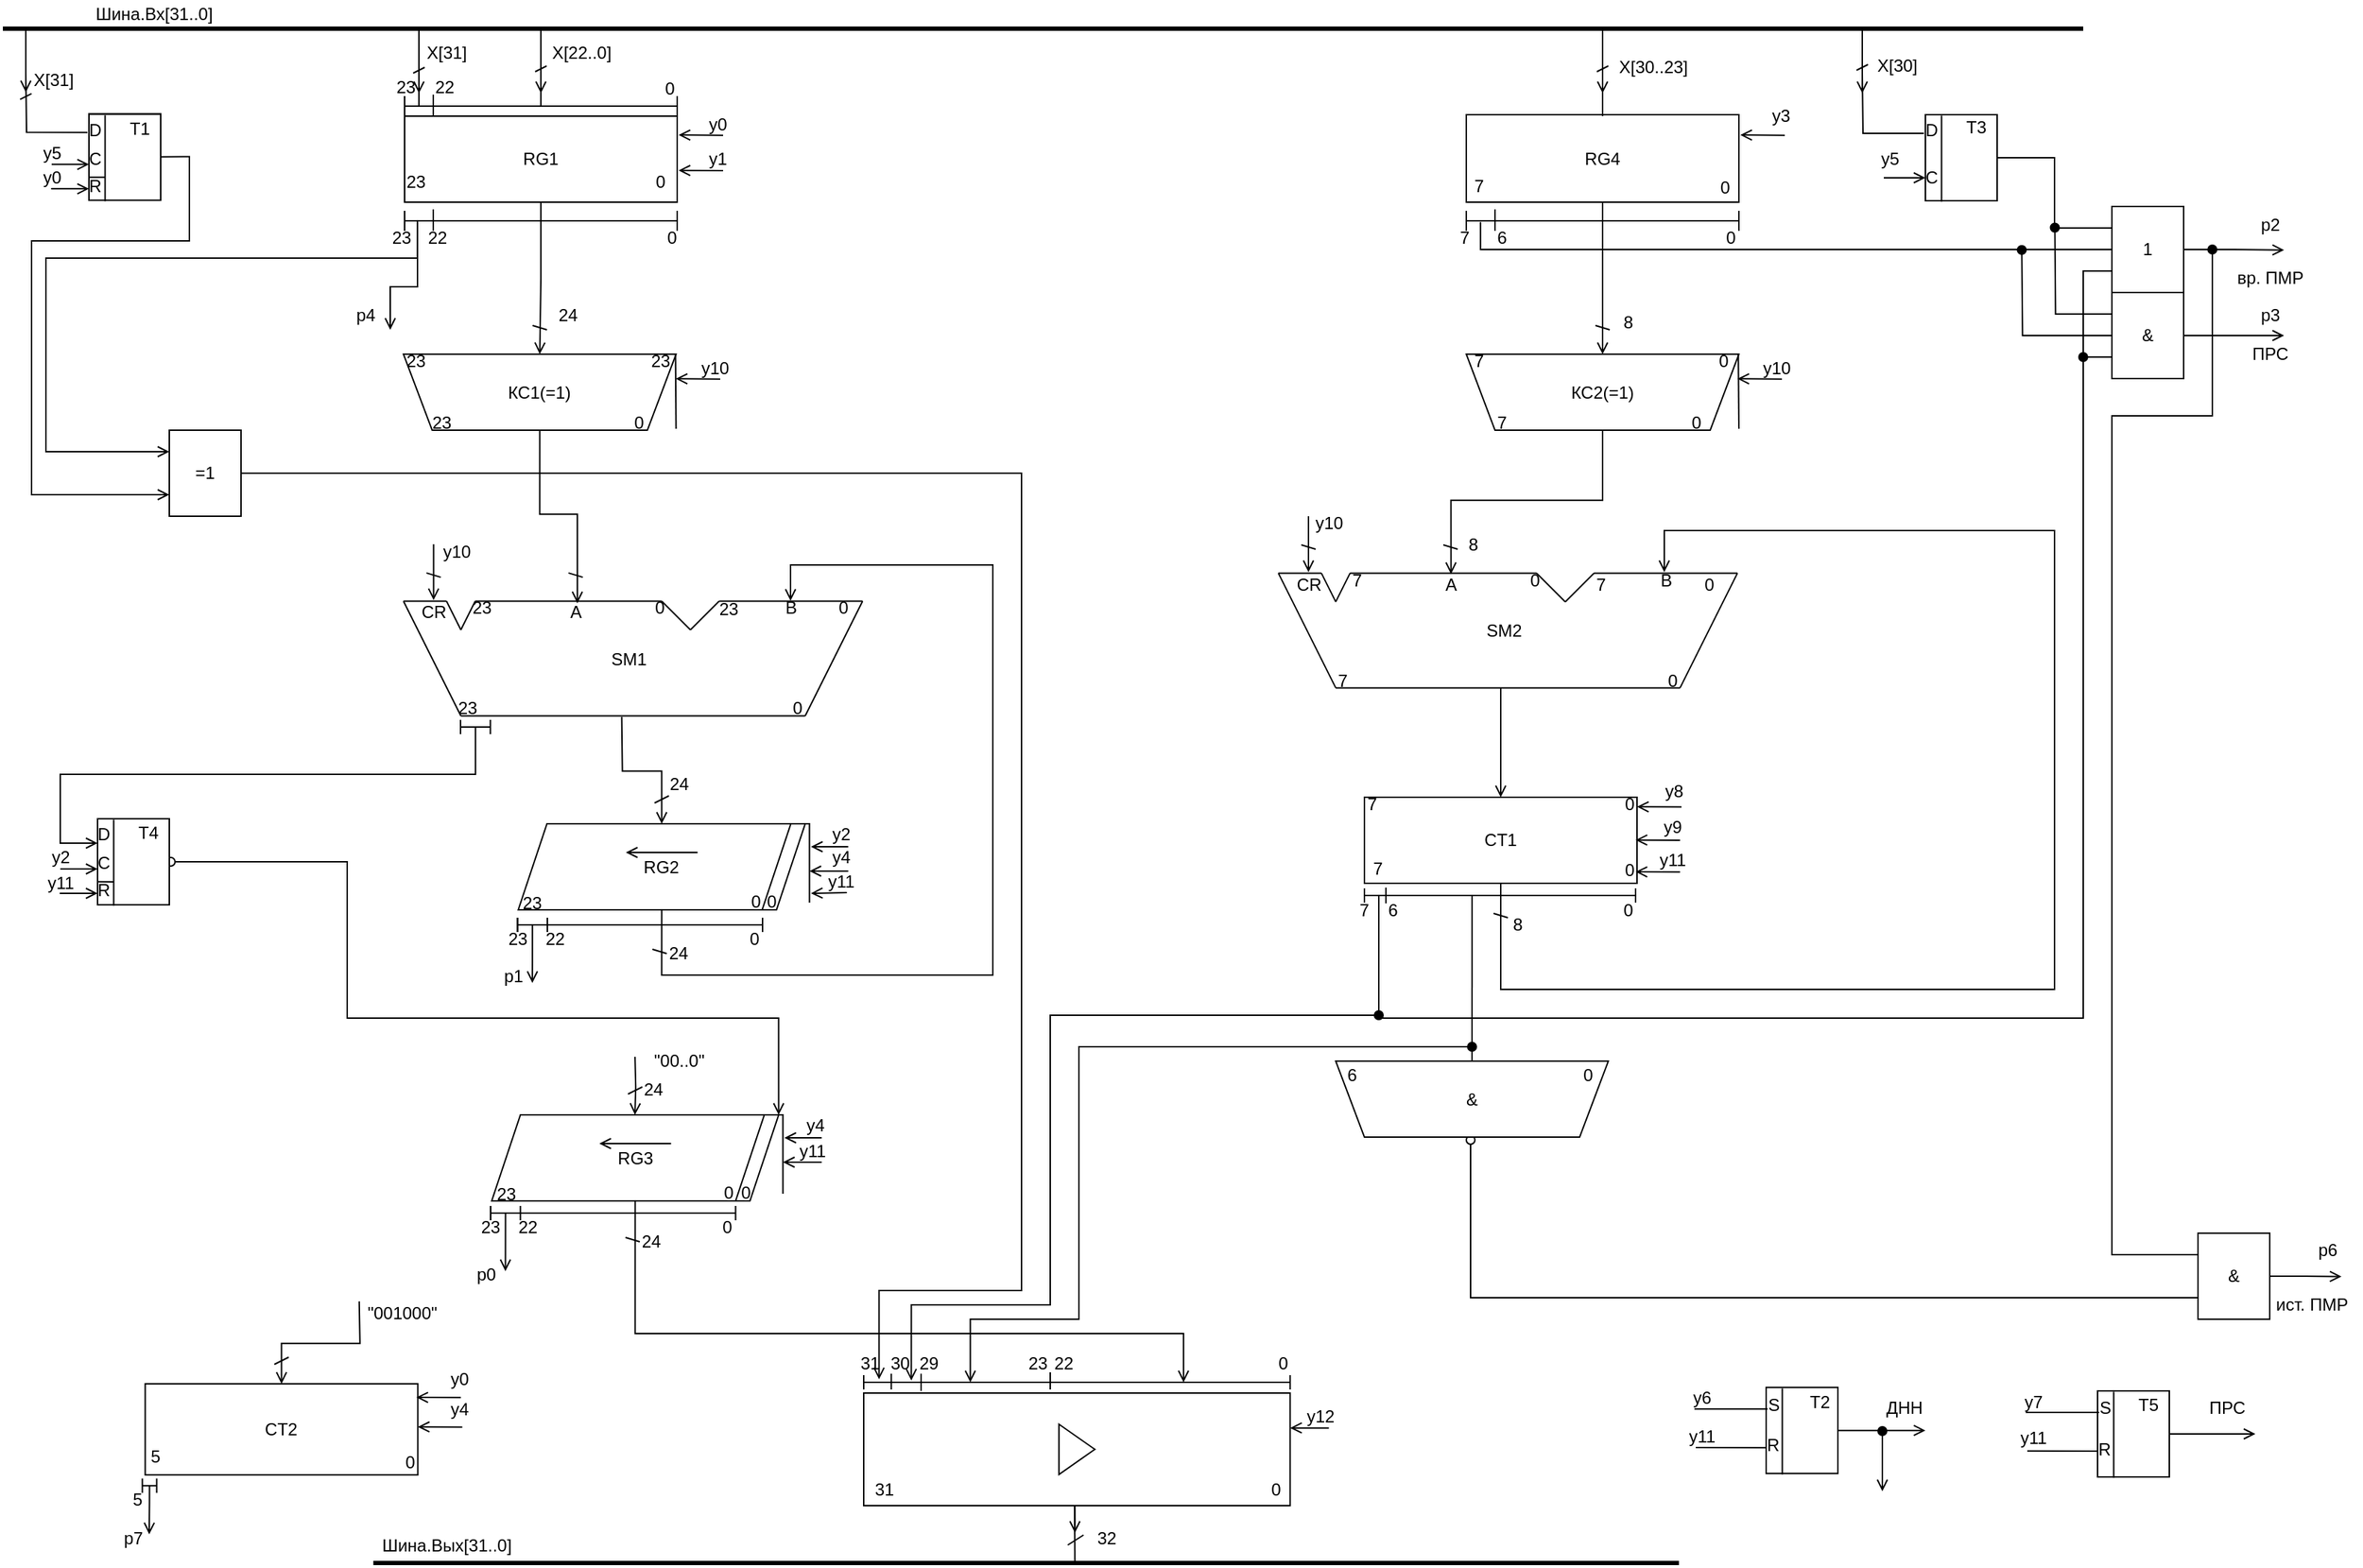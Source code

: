 <mxfile version="14.5.1" type="device"><diagram id="rz83XqjBk-C_RZAPSSzn" name="Страница 1"><mxGraphModel dx="1278" dy="948" grid="1" gridSize="10" guides="1" tooltips="1" connect="1" arrows="1" fold="1" page="1" pageScale="1" pageWidth="1654" pageHeight="1169" math="0" shadow="0"><root><mxCell id="0"/><mxCell id="1" parent="0"/><mxCell id="7qVzg-xlLttnw0kaCpBU-1" value="" style="endArrow=none;html=1;strokeWidth=3;fontSize=12;" parent="1" edge="1"><mxGeometry width="50" height="50" relative="1" as="geometry"><mxPoint x="10" y="40" as="sourcePoint"/><mxPoint x="1460" y="40" as="targetPoint"/></mxGeometry></mxCell><mxCell id="7qVzg-xlLttnw0kaCpBU-2" value="Шина.Вх[31..0]" style="text;html=1;align=center;verticalAlign=middle;resizable=0;points=[];autosize=1;fontSize=12;" parent="1" vertex="1"><mxGeometry x="65" y="20" width="100" height="20" as="geometry"/></mxCell><mxCell id="7qVzg-xlLttnw0kaCpBU-407" value="ПРС" style="edgeStyle=orthogonalEdgeStyle;rounded=0;sketch=0;orthogonalLoop=1;jettySize=auto;html=1;exitX=1;exitY=0.5;exitDx=0;exitDy=0;startArrow=none;startFill=0;endArrow=open;endFill=0;fontSize=12;" parent="1" source="7qVzg-xlLttnw0kaCpBU-18" edge="1"><mxGeometry x="0.333" y="18" relative="1" as="geometry"><mxPoint x="1580" y="1020" as="targetPoint"/><mxPoint as="offset"/></mxGeometry></mxCell><mxCell id="7qVzg-xlLttnw0kaCpBU-18" value="" style="rounded=0;whiteSpace=wrap;html=1;fontSize=12;" parent="1" vertex="1"><mxGeometry x="1470" y="990" width="50" height="60" as="geometry"/></mxCell><mxCell id="7qVzg-xlLttnw0kaCpBU-19" value="T5" style="text;html=1;align=center;verticalAlign=middle;resizable=0;points=[];autosize=1;fontSize=12;" parent="1" vertex="1"><mxGeometry x="1490" y="990" width="30" height="20" as="geometry"/></mxCell><mxCell id="7qVzg-xlLttnw0kaCpBU-20" value="" style="endArrow=none;html=1;entryX=0.225;entryY=0.011;entryDx=0;entryDy=0;entryPerimeter=0;exitX=0.225;exitY=1.011;exitDx=0;exitDy=0;exitPerimeter=0;fontSize=12;" parent="1" source="7qVzg-xlLttnw0kaCpBU-18" target="7qVzg-xlLttnw0kaCpBU-18" edge="1"><mxGeometry width="50" height="50" relative="1" as="geometry"><mxPoint x="1480" y="1031" as="sourcePoint"/><mxPoint x="1530" y="981" as="targetPoint"/></mxGeometry></mxCell><mxCell id="7qVzg-xlLttnw0kaCpBU-21" value="S" style="text;html=1;align=center;verticalAlign=middle;resizable=0;points=[];autosize=1;fontSize=12;" parent="1" vertex="1"><mxGeometry x="1465" y="992" width="20" height="20" as="geometry"/></mxCell><mxCell id="7qVzg-xlLttnw0kaCpBU-22" value="R" style="text;html=1;strokeColor=none;fillColor=none;align=center;verticalAlign=middle;whiteSpace=wrap;rounded=0;fontSize=12;" parent="1" vertex="1"><mxGeometry x="1455" y="1020.75" width="40" height="20" as="geometry"/></mxCell><mxCell id="7qVzg-xlLttnw0kaCpBU-23" value="" style="endArrow=none;html=1;fontSize=12;endFill=0;entryX=0.3;entryY=0.65;entryDx=0;entryDy=0;entryPerimeter=0;" parent="1" target="7qVzg-xlLttnw0kaCpBU-21" edge="1"><mxGeometry width="50" height="50" relative="1" as="geometry"><mxPoint x="1420" y="1005" as="sourcePoint"/><mxPoint x="1420" y="1022.66" as="targetPoint"/></mxGeometry></mxCell><mxCell id="7qVzg-xlLttnw0kaCpBU-24" value="y7" style="text;html=1;align=center;verticalAlign=middle;resizable=0;points=[];autosize=1;fontSize=12;" parent="1" vertex="1"><mxGeometry x="1410" y="987.59" width="30" height="20" as="geometry"/></mxCell><mxCell id="7qVzg-xlLttnw0kaCpBU-25" value="" style="endArrow=none;html=1;fontSize=12;endFill=0;entryX=0.375;entryY=0.563;entryDx=0;entryDy=0;entryPerimeter=0;" parent="1" target="7qVzg-xlLttnw0kaCpBU-22" edge="1"><mxGeometry width="50" height="50" relative="1" as="geometry"><mxPoint x="1421.0" y="1031.88" as="sourcePoint"/><mxPoint x="1460" y="1031.88" as="targetPoint"/></mxGeometry></mxCell><mxCell id="7qVzg-xlLttnw0kaCpBU-26" value="y11" style="text;html=1;align=center;verticalAlign=middle;resizable=0;points=[];autosize=1;fontSize=12;" parent="1" vertex="1"><mxGeometry x="1410" y="1013.25" width="30" height="20" as="geometry"/></mxCell><mxCell id="7qVzg-xlLttnw0kaCpBU-27" value="" style="endArrow=none;html=1;strokeWidth=3;fontSize=12;" parent="1" edge="1"><mxGeometry width="50" height="50" relative="1" as="geometry"><mxPoint x="268.22" y="1110" as="sourcePoint"/><mxPoint x="1178.22" y="1110" as="targetPoint"/></mxGeometry></mxCell><mxCell id="7qVzg-xlLttnw0kaCpBU-28" value="Шина.Вых[31..0]" style="text;html=1;align=center;verticalAlign=middle;resizable=0;points=[];autosize=1;fontSize=12;" parent="1" vertex="1"><mxGeometry x="264" y="1087.5" width="110" height="20" as="geometry"/></mxCell><mxCell id="7qVzg-xlLttnw0kaCpBU-29" value="RG1" style="rounded=0;whiteSpace=wrap;html=1;fontSize=12;" parent="1" vertex="1"><mxGeometry x="290" y="101" width="190" height="60" as="geometry"/></mxCell><mxCell id="7qVzg-xlLttnw0kaCpBU-30" value="" style="endArrow=none;html=1;strokeWidth=1;fontSize=12;endFill=0;startArrow=open;startFill=0;" parent="1" edge="1"><mxGeometry width="50" height="50" relative="1" as="geometry"><mxPoint x="385.0" y="85" as="sourcePoint"/><mxPoint x="385.0" y="40" as="targetPoint"/></mxGeometry></mxCell><mxCell id="7qVzg-xlLttnw0kaCpBU-31" value="" style="endArrow=none;html=1;strokeWidth=1;fontSize=12;" parent="1" edge="1"><mxGeometry width="50" height="50" relative="1" as="geometry"><mxPoint x="381" y="70" as="sourcePoint"/><mxPoint x="389" y="66" as="targetPoint"/></mxGeometry></mxCell><mxCell id="7qVzg-xlLttnw0kaCpBU-32" value="X[22..0]" style="text;html=1;align=center;verticalAlign=middle;resizable=0;points=[];autosize=1;fontSize=12;" parent="1" vertex="1"><mxGeometry x="383.22" y="47" width="60" height="20" as="geometry"/></mxCell><mxCell id="7qVzg-xlLttnw0kaCpBU-33" value="0" style="text;html=1;align=center;verticalAlign=middle;resizable=0;points=[];autosize=1;fontSize=12;" parent="1" vertex="1"><mxGeometry x="457.5" y="136.67" width="20" height="20" as="geometry"/></mxCell><mxCell id="7qVzg-xlLttnw0kaCpBU-34" value="23" style="text;html=1;strokeColor=none;fillColor=none;align=center;verticalAlign=middle;whiteSpace=wrap;rounded=0;fontSize=12;" parent="1" vertex="1"><mxGeometry x="293.22" y="141.67" width="10" height="10" as="geometry"/></mxCell><mxCell id="7qVzg-xlLttnw0kaCpBU-191" style="edgeStyle=orthogonalEdgeStyle;rounded=0;sketch=0;orthogonalLoop=1;jettySize=auto;html=1;exitX=0.5;exitY=1;exitDx=0;exitDy=0;entryX=0.5;entryY=1;entryDx=0;entryDy=0;startArrow=none;startFill=0;endArrow=open;endFill=0;fontSize=12;" parent="1" source="7qVzg-xlLttnw0kaCpBU-29" target="7qVzg-xlLttnw0kaCpBU-170" edge="1"><mxGeometry relative="1" as="geometry"/></mxCell><mxCell id="7qVzg-xlLttnw0kaCpBU-35" value="" style="shape=crossbar;whiteSpace=wrap;html=1;rounded=1;fontSize=12;" parent="1" vertex="1"><mxGeometry x="290" y="167" width="190" height="14" as="geometry"/></mxCell><mxCell id="7qVzg-xlLttnw0kaCpBU-36" value="" style="endArrow=none;html=1;strokeWidth=1;fontSize=12;" parent="1" edge="1"><mxGeometry width="50" height="50" relative="1" as="geometry"><mxPoint x="310.0" y="181" as="sourcePoint"/><mxPoint x="310.0" y="166" as="targetPoint"/></mxGeometry></mxCell><mxCell id="7qVzg-xlLttnw0kaCpBU-189" style="edgeStyle=orthogonalEdgeStyle;rounded=0;sketch=0;orthogonalLoop=1;jettySize=auto;html=1;exitX=0.047;exitY=0.501;exitDx=0;exitDy=0;startArrow=none;startFill=0;endArrow=open;endFill=0;fontSize=12;entryX=0;entryY=0.25;entryDx=0;entryDy=0;exitPerimeter=0;" parent="1" source="7qVzg-xlLttnw0kaCpBU-35" target="7qVzg-xlLttnw0kaCpBU-187" edge="1"><mxGeometry relative="1" as="geometry"><mxPoint x="69" y="243" as="targetPoint"/><Array as="points"><mxPoint x="299" y="200"/><mxPoint x="40" y="200"/><mxPoint x="40" y="335"/></Array></mxGeometry></mxCell><mxCell id="7qVzg-xlLttnw0kaCpBU-190" style="edgeStyle=orthogonalEdgeStyle;rounded=0;sketch=0;orthogonalLoop=1;jettySize=auto;html=1;startArrow=none;startFill=0;endArrow=open;endFill=0;fontSize=12;" parent="1" edge="1"><mxGeometry relative="1" as="geometry"><mxPoint x="280" y="250" as="targetPoint"/><mxPoint x="299" y="180" as="sourcePoint"/><Array as="points"><mxPoint x="299" y="175"/><mxPoint x="299" y="220"/><mxPoint x="280" y="220"/></Array></mxGeometry></mxCell><mxCell id="7qVzg-xlLttnw0kaCpBU-37" value="23" style="text;html=1;strokeColor=none;fillColor=none;align=center;verticalAlign=middle;whiteSpace=wrap;rounded=0;fontSize=12;" parent="1" vertex="1"><mxGeometry x="283.22" y="181" width="10" height="10" as="geometry"/></mxCell><mxCell id="7qVzg-xlLttnw0kaCpBU-38" value="22" style="text;html=1;strokeColor=none;fillColor=none;align=center;verticalAlign=middle;whiteSpace=wrap;rounded=0;fontSize=12;" parent="1" vertex="1"><mxGeometry x="308.22" y="181" width="10" height="10" as="geometry"/></mxCell><mxCell id="7qVzg-xlLttnw0kaCpBU-39" value="0" style="text;html=1;align=center;verticalAlign=middle;resizable=0;points=[];autosize=1;fontSize=12;" parent="1" vertex="1"><mxGeometry x="466" y="176" width="20" height="20" as="geometry"/></mxCell><mxCell id="7qVzg-xlLttnw0kaCpBU-40" value="" style="endArrow=open;html=1;fontSize=12;endFill=0;" parent="1" edge="1"><mxGeometry width="50" height="50" relative="1" as="geometry"><mxPoint x="512" y="114.34" as="sourcePoint"/><mxPoint x="481" y="114.17" as="targetPoint"/></mxGeometry></mxCell><mxCell id="7qVzg-xlLttnw0kaCpBU-41" value="y0" style="text;html=1;align=center;verticalAlign=middle;resizable=0;points=[];autosize=1;fontSize=12;" parent="1" vertex="1"><mxGeometry x="492.72" y="97.0" width="30" height="20" as="geometry"/></mxCell><mxCell id="7qVzg-xlLttnw0kaCpBU-42" value="" style="endArrow=none;html=1;shadow=0;exitX=0.5;exitY=0.5;exitDx=0;exitDy=0;exitPerimeter=0;fontSize=12;" parent="1" source="7qVzg-xlLttnw0kaCpBU-57" edge="1"><mxGeometry width="50" height="50" relative="1" as="geometry"><mxPoint x="385.0" y="101" as="sourcePoint"/><mxPoint x="385.0" y="78" as="targetPoint"/></mxGeometry></mxCell><mxCell id="7qVzg-xlLttnw0kaCpBU-43" value="RG4" style="rounded=0;whiteSpace=wrap;html=1;fontSize=12;" parent="1" vertex="1"><mxGeometry x="1030" y="100" width="190" height="61" as="geometry"/></mxCell><mxCell id="7qVzg-xlLttnw0kaCpBU-44" value="" style="endArrow=none;html=1;strokeWidth=1;fontSize=12;endFill=0;startArrow=open;startFill=0;" parent="1" edge="1"><mxGeometry width="50" height="50" relative="1" as="geometry"><mxPoint x="1125.0" y="85" as="sourcePoint"/><mxPoint x="1125.0" y="40" as="targetPoint"/></mxGeometry></mxCell><mxCell id="7qVzg-xlLttnw0kaCpBU-45" value="" style="endArrow=none;html=1;strokeWidth=1;fontSize=12;" parent="1" edge="1"><mxGeometry width="50" height="50" relative="1" as="geometry"><mxPoint x="1121" y="70" as="sourcePoint"/><mxPoint x="1129.0" y="66" as="targetPoint"/></mxGeometry></mxCell><mxCell id="7qVzg-xlLttnw0kaCpBU-46" value="X[30..23]" style="text;html=1;align=center;verticalAlign=middle;resizable=0;points=[];autosize=1;fontSize=12;" parent="1" vertex="1"><mxGeometry x="1130" y="57" width="60" height="20" as="geometry"/></mxCell><mxCell id="7qVzg-xlLttnw0kaCpBU-47" value="0" style="text;html=1;align=center;verticalAlign=middle;resizable=0;points=[];autosize=1;fontSize=12;" parent="1" vertex="1"><mxGeometry x="1200" y="140.67" width="20" height="20" as="geometry"/></mxCell><mxCell id="7qVzg-xlLttnw0kaCpBU-48" value="7" style="text;html=1;strokeColor=none;fillColor=none;align=center;verticalAlign=middle;whiteSpace=wrap;rounded=0;fontSize=12;" parent="1" vertex="1"><mxGeometry x="1034" y="144.67" width="10" height="10" as="geometry"/></mxCell><mxCell id="7qVzg-xlLttnw0kaCpBU-49" value="" style="shape=crossbar;whiteSpace=wrap;html=1;rounded=1;fontSize=12;" parent="1" vertex="1"><mxGeometry x="1030" y="167" width="190" height="14" as="geometry"/></mxCell><mxCell id="7qVzg-xlLttnw0kaCpBU-50" value="" style="endArrow=none;html=1;strokeWidth=1;fontSize=12;" parent="1" edge="1"><mxGeometry width="50" height="50" relative="1" as="geometry"><mxPoint x="1050.0" y="181" as="sourcePoint"/><mxPoint x="1050.0" y="166" as="targetPoint"/></mxGeometry></mxCell><mxCell id="7qVzg-xlLttnw0kaCpBU-88" style="edgeStyle=orthogonalEdgeStyle;rounded=0;sketch=0;orthogonalLoop=1;jettySize=auto;html=1;entryX=0;entryY=0.5;entryDx=0;entryDy=0;fontSize=12;endArrow=none;endFill=0;exitX=0.052;exitY=0.563;exitDx=0;exitDy=0;exitPerimeter=0;" parent="1" source="7qVzg-xlLttnw0kaCpBU-49" target="7qVzg-xlLttnw0kaCpBU-83" edge="1"><mxGeometry relative="1" as="geometry"><mxPoint x="1039" y="210" as="sourcePoint"/><Array as="points"><mxPoint x="1040" y="194"/></Array></mxGeometry></mxCell><mxCell id="7qVzg-xlLttnw0kaCpBU-51" value="7" style="text;html=1;strokeColor=none;fillColor=none;align=center;verticalAlign=middle;whiteSpace=wrap;rounded=0;fontSize=12;" parent="1" vertex="1"><mxGeometry x="1024" y="181" width="10" height="10" as="geometry"/></mxCell><mxCell id="7qVzg-xlLttnw0kaCpBU-52" value="6" style="text;html=1;strokeColor=none;fillColor=none;align=center;verticalAlign=middle;whiteSpace=wrap;rounded=0;fontSize=12;" parent="1" vertex="1"><mxGeometry x="1050" y="181" width="10" height="10" as="geometry"/></mxCell><mxCell id="7qVzg-xlLttnw0kaCpBU-53" value="0" style="text;html=1;align=center;verticalAlign=middle;resizable=0;points=[];autosize=1;fontSize=12;" parent="1" vertex="1"><mxGeometry x="1204" y="176" width="20" height="20" as="geometry"/></mxCell><mxCell id="7qVzg-xlLttnw0kaCpBU-54" value="" style="endArrow=open;html=1;fontSize=12;endFill=0;" parent="1" edge="1"><mxGeometry width="50" height="50" relative="1" as="geometry"><mxPoint x="1252" y="114.34" as="sourcePoint"/><mxPoint x="1221" y="114.17" as="targetPoint"/></mxGeometry></mxCell><mxCell id="7qVzg-xlLttnw0kaCpBU-55" value="y3" style="text;html=1;align=center;verticalAlign=middle;resizable=0;points=[];autosize=1;fontSize=12;" parent="1" vertex="1"><mxGeometry x="1234" y="91.0" width="30" height="20" as="geometry"/></mxCell><mxCell id="7qVzg-xlLttnw0kaCpBU-56" value="" style="endArrow=none;html=1;shadow=0;fontSize=12;" parent="1" edge="1"><mxGeometry width="50" height="50" relative="1" as="geometry"><mxPoint x="1125.0" y="101" as="sourcePoint"/><mxPoint x="1125.0" y="78" as="targetPoint"/></mxGeometry></mxCell><mxCell id="7qVzg-xlLttnw0kaCpBU-57" value="" style="shape=crossbar;whiteSpace=wrap;html=1;rounded=1;fontSize=12;" parent="1" vertex="1"><mxGeometry x="290" y="87" width="190" height="14" as="geometry"/></mxCell><mxCell id="7qVzg-xlLttnw0kaCpBU-58" value="" style="endArrow=none;html=1;strokeWidth=1;fontSize=12;" parent="1" edge="1"><mxGeometry width="50" height="50" relative="1" as="geometry"><mxPoint x="310.0" y="101.0" as="sourcePoint"/><mxPoint x="310.0" y="86.0" as="targetPoint"/></mxGeometry></mxCell><mxCell id="7qVzg-xlLttnw0kaCpBU-59" value="" style="endArrow=none;html=1;strokeWidth=1;fontSize=12;endFill=0;startArrow=open;startFill=0;" parent="1" edge="1"><mxGeometry width="50" height="50" relative="1" as="geometry"><mxPoint x="300.0" y="85" as="sourcePoint"/><mxPoint x="300.0" y="40" as="targetPoint"/></mxGeometry></mxCell><mxCell id="7qVzg-xlLttnw0kaCpBU-60" value="" style="endArrow=none;html=1;strokeWidth=1;fontSize=12;" parent="1" edge="1"><mxGeometry width="50" height="50" relative="1" as="geometry"><mxPoint x="296" y="71" as="sourcePoint"/><mxPoint x="304" y="67" as="targetPoint"/></mxGeometry></mxCell><mxCell id="7qVzg-xlLttnw0kaCpBU-61" value="" style="endArrow=none;html=1;shadow=0;exitX=0.5;exitY=0.5;exitDx=0;exitDy=0;exitPerimeter=0;fontSize=12;" parent="1" edge="1"><mxGeometry width="50" height="50" relative="1" as="geometry"><mxPoint x="300" y="94" as="sourcePoint"/><mxPoint x="300.0" y="78" as="targetPoint"/></mxGeometry></mxCell><mxCell id="7qVzg-xlLttnw0kaCpBU-62" value="X[31]" style="text;html=1;align=center;verticalAlign=middle;resizable=0;points=[];autosize=1;fontSize=12;" parent="1" vertex="1"><mxGeometry x="299" y="47" width="40" height="20" as="geometry"/></mxCell><mxCell id="7qVzg-xlLttnw0kaCpBU-63" style="edgeStyle=orthogonalEdgeStyle;rounded=0;orthogonalLoop=1;jettySize=auto;html=1;exitX=0.5;exitY=1;exitDx=0;exitDy=0;startArrow=none;startFill=0;endArrow=open;endFill=0;endSize=6;strokeWidth=1;fontSize=12;entryX=0.5;entryY=1;entryDx=0;entryDy=0;" parent="1" source="7qVzg-xlLttnw0kaCpBU-43" target="7qVzg-xlLttnw0kaCpBU-65" edge="1"><mxGeometry relative="1" as="geometry"><mxPoint x="1120.0" y="260" as="targetPoint"/><mxPoint x="1065.0" y="220" as="sourcePoint"/></mxGeometry></mxCell><mxCell id="7qVzg-xlLttnw0kaCpBU-136" style="edgeStyle=orthogonalEdgeStyle;rounded=0;sketch=0;orthogonalLoop=1;jettySize=auto;html=1;exitX=0.5;exitY=0;exitDx=0;exitDy=0;entryX=0.517;entryY=0.131;entryDx=0;entryDy=0;entryPerimeter=0;startArrow=none;startFill=0;endArrow=open;endFill=0;fontSize=12;" parent="1" source="7qVzg-xlLttnw0kaCpBU-65" target="7qVzg-xlLttnw0kaCpBU-109" edge="1"><mxGeometry relative="1" as="geometry"/></mxCell><mxCell id="7qVzg-xlLttnw0kaCpBU-65" value="КС2(=1)" style="shape=trapezoid;perimeter=trapezoidPerimeter;whiteSpace=wrap;html=1;fixedSize=1;fontSize=12;rotation=0;direction=west;" parent="1" vertex="1"><mxGeometry x="1030" y="267" width="190" height="53" as="geometry"/></mxCell><mxCell id="7qVzg-xlLttnw0kaCpBU-66" value="0" style="text;html=1;align=center;verticalAlign=middle;resizable=0;points=[];autosize=1;fontSize=12;" parent="1" vertex="1"><mxGeometry x="1180" y="305" width="20" height="20" as="geometry"/></mxCell><mxCell id="7qVzg-xlLttnw0kaCpBU-67" value="7" style="text;html=1;strokeColor=none;fillColor=none;align=center;verticalAlign=middle;whiteSpace=wrap;rounded=0;fontSize=12;" parent="1" vertex="1"><mxGeometry x="1050" y="310" width="10" height="10" as="geometry"/></mxCell><mxCell id="7qVzg-xlLttnw0kaCpBU-68" value="" style="endArrow=none;html=1;shadow=0;fontSize=12;" parent="1" edge="1"><mxGeometry width="50" height="50" relative="1" as="geometry"><mxPoint x="1130" y="250" as="sourcePoint"/><mxPoint x="1120.0" y="247" as="targetPoint"/></mxGeometry></mxCell><mxCell id="7qVzg-xlLttnw0kaCpBU-69" value="7" style="text;html=1;strokeColor=none;fillColor=none;align=center;verticalAlign=middle;whiteSpace=wrap;rounded=0;fontSize=12;" parent="1" vertex="1"><mxGeometry x="1034" y="267" width="10" height="10" as="geometry"/></mxCell><mxCell id="7qVzg-xlLttnw0kaCpBU-70" value="0" style="text;html=1;align=center;verticalAlign=middle;resizable=0;points=[];autosize=1;fontSize=12;" parent="1" vertex="1"><mxGeometry x="1199" y="262" width="20" height="20" as="geometry"/></mxCell><mxCell id="7qVzg-xlLttnw0kaCpBU-71" value="" style="endArrow=none;html=1;exitX=0;exitY=0.019;exitDx=0;exitDy=0;exitPerimeter=0;fontSize=12;" parent="1" source="7qVzg-xlLttnw0kaCpBU-65" edge="1"><mxGeometry width="50" height="50" relative="1" as="geometry"><mxPoint x="1220" y="317" as="sourcePoint"/><mxPoint x="1219.6" y="267" as="targetPoint"/></mxGeometry></mxCell><mxCell id="7qVzg-xlLttnw0kaCpBU-89" style="edgeStyle=orthogonalEdgeStyle;rounded=0;sketch=0;orthogonalLoop=1;jettySize=auto;html=1;exitX=1;exitY=0.5;exitDx=0;exitDy=0;entryX=0;entryY=0.25;entryDx=0;entryDy=0;endArrow=none;endFill=0;fontSize=12;" parent="1" source="7qVzg-xlLttnw0kaCpBU-72" target="7qVzg-xlLttnw0kaCpBU-83" edge="1"><mxGeometry relative="1" as="geometry"/></mxCell><mxCell id="7qVzg-xlLttnw0kaCpBU-72" value="" style="rounded=0;whiteSpace=wrap;html=1;fontSize=12;sketch=0;" parent="1" vertex="1"><mxGeometry x="1350" y="100" width="50" height="60" as="geometry"/></mxCell><mxCell id="7qVzg-xlLttnw0kaCpBU-73" value="T3" style="text;html=1;align=center;verticalAlign=middle;resizable=0;points=[];autosize=1;fontSize=12;sketch=0;" parent="1" vertex="1"><mxGeometry x="1370" y="99.17" width="30" height="20" as="geometry"/></mxCell><mxCell id="7qVzg-xlLttnw0kaCpBU-74" value="" style="endArrow=none;html=1;entryX=0.225;entryY=0.011;entryDx=0;entryDy=0;entryPerimeter=0;exitX=0.225;exitY=1.011;exitDx=0;exitDy=0;exitPerimeter=0;fontSize=12;sketch=0;" parent="1" source="7qVzg-xlLttnw0kaCpBU-72" target="7qVzg-xlLttnw0kaCpBU-72" edge="1"><mxGeometry width="50" height="50" relative="1" as="geometry"><mxPoint x="1370" y="142" as="sourcePoint"/><mxPoint x="1420" y="92" as="targetPoint"/></mxGeometry></mxCell><mxCell id="7qVzg-xlLttnw0kaCpBU-76" value="C" style="text;html=1;align=center;verticalAlign=middle;resizable=0;points=[];autosize=1;fontSize=12;sketch=0;" parent="1" vertex="1"><mxGeometry x="1344" y="134" width="20" height="20" as="geometry"/></mxCell><mxCell id="7qVzg-xlLttnw0kaCpBU-77" value="D" style="text;html=1;align=center;verticalAlign=middle;resizable=0;points=[];autosize=1;fontSize=12;sketch=0;" parent="1" vertex="1"><mxGeometry x="1344" y="101" width="20" height="20" as="geometry"/></mxCell><mxCell id="7qVzg-xlLttnw0kaCpBU-80" value="y5" style="text;html=1;align=center;verticalAlign=middle;resizable=0;points=[];autosize=1;fontSize=12;" parent="1" vertex="1"><mxGeometry x="1310" y="121.0" width="30" height="20" as="geometry"/></mxCell><mxCell id="7qVzg-xlLttnw0kaCpBU-81" value="" style="endArrow=open;html=1;fontSize=12;endFill=0;sketch=0;" parent="1" edge="1"><mxGeometry width="50" height="50" relative="1" as="geometry"><mxPoint x="1321" y="144" as="sourcePoint"/><mxPoint x="1350" y="144" as="targetPoint"/></mxGeometry></mxCell><mxCell id="7qVzg-xlLttnw0kaCpBU-164" style="edgeStyle=orthogonalEdgeStyle;rounded=0;sketch=0;orthogonalLoop=1;jettySize=auto;html=1;exitX=1;exitY=0.5;exitDx=0;exitDy=0;startArrow=none;startFill=0;endArrow=open;endFill=0;fontSize=12;" parent="1" source="7qVzg-xlLttnw0kaCpBU-83" edge="1"><mxGeometry relative="1" as="geometry"><mxPoint x="1600" y="194.345" as="targetPoint"/></mxGeometry></mxCell><mxCell id="7qVzg-xlLttnw0kaCpBU-165" style="edgeStyle=orthogonalEdgeStyle;rounded=0;sketch=0;orthogonalLoop=1;jettySize=auto;html=1;entryX=0;entryY=0.25;entryDx=0;entryDy=0;startArrow=oval;startFill=1;endArrow=none;endFill=0;fontSize=12;" parent="1" target="7qVzg-xlLttnw0kaCpBU-159" edge="1"><mxGeometry relative="1" as="geometry"><mxPoint x="1550" y="194" as="sourcePoint"/><Array as="points"><mxPoint x="1550" y="310"/><mxPoint x="1480" y="310"/><mxPoint x="1480" y="895"/></Array></mxGeometry></mxCell><mxCell id="7qVzg-xlLttnw0kaCpBU-83" value="1" style="rounded=0;whiteSpace=wrap;html=1;fontSize=12;sketch=0;" parent="1" vertex="1"><mxGeometry x="1480" y="164" width="50" height="60" as="geometry"/></mxCell><mxCell id="7qVzg-xlLttnw0kaCpBU-90" style="edgeStyle=orthogonalEdgeStyle;rounded=0;sketch=0;orthogonalLoop=1;jettySize=auto;html=1;exitX=0;exitY=0.5;exitDx=0;exitDy=0;endArrow=oval;endFill=1;fontSize=12;startArrow=none;startFill=0;" parent="1" source="7qVzg-xlLttnw0kaCpBU-84" edge="1"><mxGeometry relative="1" as="geometry"><mxPoint x="1417.167" y="194.333" as="targetPoint"/></mxGeometry></mxCell><mxCell id="7qVzg-xlLttnw0kaCpBU-91" style="edgeStyle=orthogonalEdgeStyle;rounded=0;sketch=0;orthogonalLoop=1;jettySize=auto;html=1;exitX=0;exitY=0.25;exitDx=0;exitDy=0;startArrow=none;startFill=0;endArrow=oval;endFill=1;fontSize=12;" parent="1" source="7qVzg-xlLttnw0kaCpBU-84" edge="1"><mxGeometry relative="1" as="geometry"><mxPoint x="1440.222" y="178.778" as="targetPoint"/></mxGeometry></mxCell><mxCell id="7qVzg-xlLttnw0kaCpBU-167" style="edgeStyle=orthogonalEdgeStyle;rounded=0;sketch=0;orthogonalLoop=1;jettySize=auto;html=1;exitX=0;exitY=0.75;exitDx=0;exitDy=0;startArrow=none;startFill=0;endArrow=oval;endFill=1;fontSize=12;" parent="1" source="7qVzg-xlLttnw0kaCpBU-84" edge="1"><mxGeometry relative="1" as="geometry"><mxPoint x="1460" y="269.2" as="targetPoint"/></mxGeometry></mxCell><mxCell id="7qVzg-xlLttnw0kaCpBU-168" style="edgeStyle=orthogonalEdgeStyle;rounded=0;sketch=0;orthogonalLoop=1;jettySize=auto;html=1;exitX=1;exitY=0.5;exitDx=0;exitDy=0;startArrow=none;startFill=0;endArrow=open;endFill=0;fontSize=12;" parent="1" source="7qVzg-xlLttnw0kaCpBU-84" edge="1"><mxGeometry relative="1" as="geometry"><mxPoint x="1600" y="254" as="targetPoint"/></mxGeometry></mxCell><mxCell id="7qVzg-xlLttnw0kaCpBU-84" value="&amp;amp;" style="rounded=0;whiteSpace=wrap;html=1;fontSize=12;sketch=0;" parent="1" vertex="1"><mxGeometry x="1480" y="224" width="50" height="60" as="geometry"/></mxCell><mxCell id="7qVzg-xlLttnw0kaCpBU-85" value="" style="endArrow=none;html=1;strokeWidth=1;fontSize=12;endFill=0;startArrow=open;startFill=0;" parent="1" edge="1"><mxGeometry width="50" height="50" relative="1" as="geometry"><mxPoint x="1306.0" y="85" as="sourcePoint"/><mxPoint x="1306.0" y="40" as="targetPoint"/></mxGeometry></mxCell><mxCell id="7qVzg-xlLttnw0kaCpBU-86" value="" style="endArrow=none;html=1;strokeWidth=1;fontSize=12;" parent="1" edge="1"><mxGeometry width="50" height="50" relative="1" as="geometry"><mxPoint x="1302" y="69" as="sourcePoint"/><mxPoint x="1310.0" y="65" as="targetPoint"/></mxGeometry></mxCell><mxCell id="7qVzg-xlLttnw0kaCpBU-87" value="" style="endArrow=none;html=1;shadow=0;rounded=0;edgeStyle=orthogonalEdgeStyle;exitX=0.25;exitY=0.6;exitDx=0;exitDy=0;exitPerimeter=0;fontSize=12;" parent="1" source="7qVzg-xlLttnw0kaCpBU-77" edge="1"><mxGeometry width="50" height="50" relative="1" as="geometry"><mxPoint x="1340" y="112.5" as="sourcePoint"/><mxPoint x="1306" y="71" as="targetPoint"/></mxGeometry></mxCell><mxCell id="7qVzg-xlLttnw0kaCpBU-92" value="" style="endArrow=none;html=1;strokeWidth=1;fontSize=12;" parent="1" edge="1"><mxGeometry width="50" height="50" relative="1" as="geometry"><mxPoint x="939" y="499.71" as="sourcePoint"/><mxPoint x="1179" y="499.71" as="targetPoint"/></mxGeometry></mxCell><mxCell id="7qVzg-xlLttnw0kaCpBU-93" value="" style="endArrow=none;html=1;strokeWidth=1;fontSize=12;" parent="1" edge="1"><mxGeometry width="50" height="50" relative="1" as="geometry"><mxPoint x="899" y="419.71" as="sourcePoint"/><mxPoint x="929" y="419.71" as="targetPoint"/></mxGeometry></mxCell><mxCell id="7qVzg-xlLttnw0kaCpBU-94" value="" style="endArrow=none;html=1;strokeWidth=1;fontSize=12;" parent="1" edge="1"><mxGeometry width="50" height="50" relative="1" as="geometry"><mxPoint x="929" y="419.71" as="sourcePoint"/><mxPoint x="939" y="439.71" as="targetPoint"/></mxGeometry></mxCell><mxCell id="7qVzg-xlLttnw0kaCpBU-95" value="" style="endArrow=none;html=1;strokeWidth=1;fontSize=12;" parent="1" edge="1"><mxGeometry width="50" height="50" relative="1" as="geometry"><mxPoint x="949" y="419.71" as="sourcePoint"/><mxPoint x="939" y="439.71" as="targetPoint"/></mxGeometry></mxCell><mxCell id="7qVzg-xlLttnw0kaCpBU-96" value="" style="endArrow=none;html=1;strokeWidth=1;fontSize=12;" parent="1" edge="1"><mxGeometry width="50" height="50" relative="1" as="geometry"><mxPoint x="1079" y="419.71" as="sourcePoint"/><mxPoint x="1099" y="439.71" as="targetPoint"/></mxGeometry></mxCell><mxCell id="7qVzg-xlLttnw0kaCpBU-97" value="" style="endArrow=none;html=1;strokeWidth=1;fontSize=12;" parent="1" edge="1"><mxGeometry width="50" height="50" relative="1" as="geometry"><mxPoint x="1119" y="419.71" as="sourcePoint"/><mxPoint x="1099" y="439.71" as="targetPoint"/></mxGeometry></mxCell><mxCell id="7qVzg-xlLttnw0kaCpBU-98" value="" style="endArrow=none;html=1;strokeWidth=1;fontSize=12;" parent="1" edge="1"><mxGeometry width="50" height="50" relative="1" as="geometry"><mxPoint x="949" y="419.71" as="sourcePoint"/><mxPoint x="1079" y="419.71" as="targetPoint"/></mxGeometry></mxCell><mxCell id="7qVzg-xlLttnw0kaCpBU-99" value="" style="endArrow=none;html=1;strokeWidth=1;fontSize=12;" parent="1" edge="1"><mxGeometry width="50" height="50" relative="1" as="geometry"><mxPoint x="1119" y="419.71" as="sourcePoint"/><mxPoint x="1219" y="419.71" as="targetPoint"/></mxGeometry></mxCell><mxCell id="7qVzg-xlLttnw0kaCpBU-100" value="" style="endArrow=none;html=1;strokeWidth=1;fontSize=12;" parent="1" edge="1"><mxGeometry width="50" height="50" relative="1" as="geometry"><mxPoint x="1179" y="499.71" as="sourcePoint"/><mxPoint x="1219" y="419.71" as="targetPoint"/></mxGeometry></mxCell><mxCell id="7qVzg-xlLttnw0kaCpBU-101" value="" style="endArrow=none;html=1;strokeWidth=1;fontSize=12;rounded=0;" parent="1" edge="1"><mxGeometry width="50" height="50" relative="1" as="geometry"><mxPoint x="939" y="499.71" as="sourcePoint"/><mxPoint x="899" y="419.71" as="targetPoint"/><Array as="points"/></mxGeometry></mxCell><mxCell id="7qVzg-xlLttnw0kaCpBU-102" value="0" style="text;html=1;strokeColor=none;fillColor=none;align=center;verticalAlign=middle;whiteSpace=wrap;rounded=0;fontSize=12;" parent="1" vertex="1"><mxGeometry x="1073" y="419.71" width="10" height="10" as="geometry"/></mxCell><mxCell id="7qVzg-xlLttnw0kaCpBU-103" value="0" style="text;html=1;strokeColor=none;fillColor=none;align=center;verticalAlign=middle;whiteSpace=wrap;rounded=0;fontSize=12;" parent="1" vertex="1"><mxGeometry x="1190" y="422.71" width="19" height="10" as="geometry"/></mxCell><mxCell id="7qVzg-xlLttnw0kaCpBU-104" value="7" style="text;html=1;strokeColor=none;fillColor=none;align=center;verticalAlign=middle;whiteSpace=wrap;rounded=0;fontSize=12;" parent="1" vertex="1"><mxGeometry x="1119" y="422.71" width="10" height="10" as="geometry"/></mxCell><mxCell id="7qVzg-xlLttnw0kaCpBU-105" value="7" style="text;html=1;strokeColor=none;fillColor=none;align=center;verticalAlign=middle;whiteSpace=wrap;rounded=0;fontSize=12;" parent="1" vertex="1"><mxGeometry x="949" y="419.71" width="10" height="10" as="geometry"/></mxCell><mxCell id="7qVzg-xlLttnw0kaCpBU-106" value="SM2" style="text;html=1;align=center;verticalAlign=middle;resizable=0;points=[];autosize=1;fontSize=12;" parent="1" vertex="1"><mxGeometry x="1036" y="450" width="40" height="20" as="geometry"/></mxCell><mxCell id="7qVzg-xlLttnw0kaCpBU-107" value="0" style="text;html=1;strokeColor=none;fillColor=none;align=center;verticalAlign=middle;whiteSpace=wrap;rounded=0;fontSize=12;" parent="1" vertex="1"><mxGeometry x="1169" y="489.56" width="10" height="10" as="geometry"/></mxCell><mxCell id="7qVzg-xlLttnw0kaCpBU-108" value="7" style="text;html=1;strokeColor=none;fillColor=none;align=center;verticalAlign=middle;whiteSpace=wrap;rounded=0;fontSize=12;" parent="1" vertex="1"><mxGeometry x="939" y="489.56" width="10" height="10" as="geometry"/></mxCell><mxCell id="7qVzg-xlLttnw0kaCpBU-109" value="A" style="text;html=1;align=center;verticalAlign=middle;resizable=0;points=[];autosize=1;fontSize=12;" parent="1" vertex="1"><mxGeometry x="1009" y="417.71" width="20" height="20" as="geometry"/></mxCell><mxCell id="7qVzg-xlLttnw0kaCpBU-110" value="B" style="text;html=1;align=center;verticalAlign=middle;resizable=0;points=[];autosize=1;fontSize=12;" parent="1" vertex="1"><mxGeometry x="1159" y="414.71" width="20" height="20" as="geometry"/></mxCell><mxCell id="7qVzg-xlLttnw0kaCpBU-138" value="" style="endArrow=none;html=1;shadow=0;fontSize=12;" parent="1" edge="1"><mxGeometry width="50" height="50" relative="1" as="geometry"><mxPoint x="1024" y="403" as="sourcePoint"/><mxPoint x="1014.0" y="400" as="targetPoint"/></mxGeometry></mxCell><mxCell id="7qVzg-xlLttnw0kaCpBU-152" style="edgeStyle=orthogonalEdgeStyle;rounded=0;sketch=0;orthogonalLoop=1;jettySize=auto;html=1;exitX=0.5;exitY=0;exitDx=0;exitDy=0;startArrow=open;startFill=0;endArrow=none;endFill=0;fontSize=12;" parent="1" source="7qVzg-xlLttnw0kaCpBU-139" edge="1"><mxGeometry relative="1" as="geometry"><mxPoint x="1054" y="500" as="targetPoint"/></mxGeometry></mxCell><mxCell id="7qVzg-xlLttnw0kaCpBU-155" style="edgeStyle=orthogonalEdgeStyle;rounded=0;sketch=0;orthogonalLoop=1;jettySize=auto;html=1;exitX=0.5;exitY=1;exitDx=0;exitDy=0;startArrow=none;startFill=0;endArrow=open;endFill=0;fontSize=12;entryX=0.45;entryY=0.214;entryDx=0;entryDy=0;entryPerimeter=0;" parent="1" source="7qVzg-xlLttnw0kaCpBU-139" target="7qVzg-xlLttnw0kaCpBU-110" edge="1"><mxGeometry relative="1" as="geometry"><mxPoint x="1171" y="360" as="targetPoint"/><Array as="points"><mxPoint x="1054" y="710"/><mxPoint x="1440" y="710"/><mxPoint x="1440" y="390"/><mxPoint x="1168" y="390"/></Array></mxGeometry></mxCell><mxCell id="7qVzg-xlLttnw0kaCpBU-139" value="CT1" style="rounded=0;whiteSpace=wrap;html=1;fontSize=12;" parent="1" vertex="1"><mxGeometry x="959" y="576" width="190" height="60" as="geometry"/></mxCell><mxCell id="7qVzg-xlLttnw0kaCpBU-140" value="0" style="text;html=1;strokeColor=none;fillColor=none;align=center;verticalAlign=middle;whiteSpace=wrap;rounded=0;fontSize=12;" parent="1" vertex="1"><mxGeometry x="1139" y="576" width="10" height="10" as="geometry"/></mxCell><mxCell id="7qVzg-xlLttnw0kaCpBU-141" value="7" style="text;html=1;align=center;verticalAlign=middle;resizable=0;points=[];autosize=1;fontSize=12;" parent="1" vertex="1"><mxGeometry x="954" y="571" width="20" height="20" as="geometry"/></mxCell><mxCell id="7qVzg-xlLttnw0kaCpBU-166" style="edgeStyle=orthogonalEdgeStyle;rounded=0;sketch=0;orthogonalLoop=1;jettySize=auto;html=1;startArrow=none;startFill=0;endArrow=none;endFill=0;fontSize=12;exitX=0.053;exitY=0.544;exitDx=0;exitDy=0;exitPerimeter=0;entryX=0;entryY=0.75;entryDx=0;entryDy=0;" parent="1" source="7qVzg-xlLttnw0kaCpBU-142" target="7qVzg-xlLttnw0kaCpBU-83" edge="1"><mxGeometry relative="1" as="geometry"><mxPoint x="1490.388" y="740" as="targetPoint"/><mxPoint x="969" y="680" as="sourcePoint"/><Array as="points"><mxPoint x="969" y="730"/><mxPoint x="1460" y="730"/><mxPoint x="1460" y="209"/></Array></mxGeometry></mxCell><mxCell id="7qVzg-xlLttnw0kaCpBU-142" value="" style="shape=crossbar;whiteSpace=wrap;html=1;rounded=1;fontSize=12;" parent="1" vertex="1"><mxGeometry x="959" y="639.5" width="189" height="10" as="geometry"/></mxCell><mxCell id="7qVzg-xlLttnw0kaCpBU-143" value="0" style="text;html=1;strokeColor=none;fillColor=none;align=center;verticalAlign=middle;whiteSpace=wrap;rounded=0;fontSize=12;" parent="1" vertex="1"><mxGeometry x="1138" y="650" width="10" height="10" as="geometry"/></mxCell><mxCell id="7qVzg-xlLttnw0kaCpBU-144" value="" style="endArrow=none;html=1;fontSize=12;" parent="1" edge="1"><mxGeometry width="50" height="50" relative="1" as="geometry"><mxPoint x="974" y="650" as="sourcePoint"/><mxPoint x="974" y="639" as="targetPoint"/></mxGeometry></mxCell><mxCell id="7qVzg-xlLttnw0kaCpBU-145" value="" style="endArrow=open;html=1;fontSize=12;endFill=0;" parent="1" edge="1"><mxGeometry width="50" height="50" relative="1" as="geometry"><mxPoint x="1180" y="582.77" as="sourcePoint"/><mxPoint x="1149" y="582.6" as="targetPoint"/></mxGeometry></mxCell><mxCell id="7qVzg-xlLttnw0kaCpBU-146" value="" style="endArrow=open;html=1;fontSize=12;endFill=0;" parent="1" edge="1"><mxGeometry width="50" height="50" relative="1" as="geometry"><mxPoint x="1179" y="605.97" as="sourcePoint"/><mxPoint x="1148" y="605.8" as="targetPoint"/></mxGeometry></mxCell><mxCell id="7qVzg-xlLttnw0kaCpBU-147" value="" style="endArrow=open;html=1;fontSize=12;endFill=0;" parent="1" edge="1"><mxGeometry width="50" height="50" relative="1" as="geometry"><mxPoint x="1179" y="628.17" as="sourcePoint"/><mxPoint x="1148" y="628" as="targetPoint"/></mxGeometry></mxCell><mxCell id="7qVzg-xlLttnw0kaCpBU-149" value="7" style="text;html=1;align=center;verticalAlign=middle;resizable=0;points=[];autosize=1;fontSize=12;" parent="1" vertex="1"><mxGeometry x="958" y="616" width="20" height="20" as="geometry"/></mxCell><mxCell id="7qVzg-xlLttnw0kaCpBU-150" value="0" style="text;html=1;strokeColor=none;fillColor=none;align=center;verticalAlign=middle;whiteSpace=wrap;rounded=0;fontSize=12;" parent="1" vertex="1"><mxGeometry x="1139" y="622" width="10" height="10" as="geometry"/></mxCell><mxCell id="7qVzg-xlLttnw0kaCpBU-153" value="7" style="text;html=1;strokeColor=none;fillColor=none;align=center;verticalAlign=middle;whiteSpace=wrap;rounded=0;fontSize=12;" parent="1" vertex="1"><mxGeometry x="954" y="650" width="10" height="10" as="geometry"/></mxCell><mxCell id="7qVzg-xlLttnw0kaCpBU-154" value="6" style="text;html=1;strokeColor=none;fillColor=none;align=center;verticalAlign=middle;whiteSpace=wrap;rounded=0;fontSize=12;" parent="1" vertex="1"><mxGeometry x="974" y="650" width="10" height="10" as="geometry"/></mxCell><mxCell id="7qVzg-xlLttnw0kaCpBU-156" value="CR" style="text;html=1;align=center;verticalAlign=middle;resizable=0;points=[];autosize=1;fontSize=12;" parent="1" vertex="1"><mxGeometry x="905" y="417.71" width="30" height="20" as="geometry"/></mxCell><mxCell id="7qVzg-xlLttnw0kaCpBU-157" value="" style="endArrow=none;html=1;shadow=0;fontSize=12;" parent="1" edge="1"><mxGeometry width="50" height="50" relative="1" as="geometry"><mxPoint x="925" y="403" as="sourcePoint"/><mxPoint x="915.0" y="400" as="targetPoint"/></mxGeometry></mxCell><mxCell id="7qVzg-xlLttnw0kaCpBU-158" style="edgeStyle=orthogonalEdgeStyle;rounded=0;sketch=0;orthogonalLoop=1;jettySize=auto;html=1;startArrow=none;startFill=0;endArrow=open;endFill=0;fontSize=12;entryX=0.5;entryY=0.064;entryDx=0;entryDy=0;entryPerimeter=0;" parent="1" target="7qVzg-xlLttnw0kaCpBU-156" edge="1"><mxGeometry relative="1" as="geometry"><mxPoint x="920" y="380" as="sourcePoint"/><mxPoint x="852.34" y="384.33" as="targetPoint"/></mxGeometry></mxCell><mxCell id="7qVzg-xlLttnw0kaCpBU-169" style="edgeStyle=orthogonalEdgeStyle;rounded=0;sketch=0;orthogonalLoop=1;jettySize=auto;html=1;exitX=1;exitY=0.5;exitDx=0;exitDy=0;startArrow=none;startFill=0;endArrow=open;endFill=0;fontSize=12;" parent="1" source="7qVzg-xlLttnw0kaCpBU-159" edge="1"><mxGeometry relative="1" as="geometry"><mxPoint x="1640" y="910.207" as="targetPoint"/></mxGeometry></mxCell><mxCell id="7qVzg-xlLttnw0kaCpBU-159" value="&amp;amp;" style="rounded=0;whiteSpace=wrap;html=1;fontSize=12;sketch=0;" parent="1" vertex="1"><mxGeometry x="1540" y="880" width="50" height="60" as="geometry"/></mxCell><mxCell id="7qVzg-xlLttnw0kaCpBU-160" value="" style="endArrow=none;html=1;shadow=0;fontSize=12;" parent="1" edge="1"><mxGeometry width="50" height="50" relative="1" as="geometry"><mxPoint x="1059" y="660" as="sourcePoint"/><mxPoint x="1049.0" y="657" as="targetPoint"/></mxGeometry></mxCell><mxCell id="7qVzg-xlLttnw0kaCpBU-162" style="edgeStyle=orthogonalEdgeStyle;rounded=0;sketch=0;orthogonalLoop=1;jettySize=auto;html=1;exitX=0.5;exitY=1;exitDx=0;exitDy=0;entryX=0.397;entryY=0.483;entryDx=0;entryDy=0;entryPerimeter=0;startArrow=none;startFill=0;endArrow=none;endFill=0;fontSize=12;" parent="1" source="7qVzg-xlLttnw0kaCpBU-161" target="7qVzg-xlLttnw0kaCpBU-142" edge="1"><mxGeometry relative="1" as="geometry"/></mxCell><mxCell id="7qVzg-xlLttnw0kaCpBU-163" style="edgeStyle=orthogonalEdgeStyle;rounded=0;sketch=0;orthogonalLoop=1;jettySize=auto;html=1;entryX=0;entryY=0.75;entryDx=0;entryDy=0;startArrow=oval;startFill=0;endArrow=none;endFill=0;fontSize=12;" parent="1" target="7qVzg-xlLttnw0kaCpBU-159" edge="1"><mxGeometry relative="1" as="geometry"><mxPoint x="1033" y="815" as="sourcePoint"/><Array as="points"><mxPoint x="1033" y="925"/></Array></mxGeometry></mxCell><mxCell id="7qVzg-xlLttnw0kaCpBU-347" style="edgeStyle=orthogonalEdgeStyle;rounded=0;sketch=0;orthogonalLoop=1;jettySize=auto;html=1;startArrow=oval;startFill=1;endArrow=open;endFill=0;fontSize=12;entryX=0.106;entryY=1.09;entryDx=0;entryDy=0;entryPerimeter=0;" parent="1" target="7qVzg-xlLttnw0kaCpBU-372" edge="1"><mxGeometry relative="1" as="geometry"><mxPoint x="740" y="818" as="targetPoint"/><mxPoint x="969" y="728" as="sourcePoint"/><Array as="points"><mxPoint x="740" y="728"/><mxPoint x="740" y="930"/><mxPoint x="643" y="930"/></Array></mxGeometry></mxCell><mxCell id="7qVzg-xlLttnw0kaCpBU-161" value="&amp;amp;" style="shape=trapezoid;perimeter=trapezoidPerimeter;whiteSpace=wrap;html=1;fixedSize=1;fontSize=12;rotation=0;direction=west;" parent="1" vertex="1"><mxGeometry x="939" y="760" width="190" height="53" as="geometry"/></mxCell><mxCell id="7qVzg-xlLttnw0kaCpBU-257" style="edgeStyle=orthogonalEdgeStyle;rounded=0;sketch=0;orthogonalLoop=1;jettySize=auto;html=1;exitX=0.5;exitY=0;exitDx=0;exitDy=0;entryX=0.56;entryY=0.172;entryDx=0;entryDy=0;entryPerimeter=0;startArrow=none;startFill=0;endArrow=open;endFill=0;fontSize=12;" parent="1" source="7qVzg-xlLttnw0kaCpBU-170" target="7qVzg-xlLttnw0kaCpBU-251" edge="1"><mxGeometry relative="1" as="geometry"/></mxCell><mxCell id="7qVzg-xlLttnw0kaCpBU-170" value="КС1(=1)" style="shape=trapezoid;perimeter=trapezoidPerimeter;whiteSpace=wrap;html=1;fixedSize=1;fontSize=12;rotation=0;direction=west;" parent="1" vertex="1"><mxGeometry x="289.22" y="267" width="190" height="53" as="geometry"/></mxCell><mxCell id="7qVzg-xlLttnw0kaCpBU-171" value="0" style="text;html=1;align=center;verticalAlign=middle;resizable=0;points=[];autosize=1;fontSize=12;" parent="1" vertex="1"><mxGeometry x="443.22" y="305" width="20" height="20" as="geometry"/></mxCell><mxCell id="7qVzg-xlLttnw0kaCpBU-172" value="23" style="text;html=1;strokeColor=none;fillColor=none;align=center;verticalAlign=middle;whiteSpace=wrap;rounded=0;fontSize=12;" parent="1" vertex="1"><mxGeometry x="311" y="310" width="10" height="10" as="geometry"/></mxCell><mxCell id="7qVzg-xlLttnw0kaCpBU-173" value="" style="endArrow=none;html=1;shadow=0;fontSize=12;" parent="1" edge="1"><mxGeometry width="50" height="50" relative="1" as="geometry"><mxPoint x="389.22" y="250" as="sourcePoint"/><mxPoint x="379.22" y="247" as="targetPoint"/></mxGeometry></mxCell><mxCell id="7qVzg-xlLttnw0kaCpBU-174" value="23" style="text;html=1;strokeColor=none;fillColor=none;align=center;verticalAlign=middle;whiteSpace=wrap;rounded=0;fontSize=12;" parent="1" vertex="1"><mxGeometry x="293.22" y="267" width="10" height="10" as="geometry"/></mxCell><mxCell id="7qVzg-xlLttnw0kaCpBU-175" value="23" style="text;html=1;align=center;verticalAlign=middle;resizable=0;points=[];autosize=1;fontSize=12;" parent="1" vertex="1"><mxGeometry x="453.22" y="262" width="30" height="20" as="geometry"/></mxCell><mxCell id="7qVzg-xlLttnw0kaCpBU-176" value="" style="endArrow=none;html=1;exitX=0;exitY=0.019;exitDx=0;exitDy=0;exitPerimeter=0;fontSize=12;" parent="1" source="7qVzg-xlLttnw0kaCpBU-170" edge="1"><mxGeometry width="50" height="50" relative="1" as="geometry"><mxPoint x="479.22" y="317" as="sourcePoint"/><mxPoint x="478.82" y="267" as="targetPoint"/></mxGeometry></mxCell><mxCell id="7qVzg-xlLttnw0kaCpBU-188" style="edgeStyle=orthogonalEdgeStyle;rounded=0;sketch=0;orthogonalLoop=1;jettySize=auto;html=1;exitX=1;exitY=0.5;exitDx=0;exitDy=0;entryX=0;entryY=0.75;entryDx=0;entryDy=0;startArrow=none;startFill=0;endArrow=open;endFill=0;fontSize=12;" parent="1" source="7qVzg-xlLttnw0kaCpBU-177" target="7qVzg-xlLttnw0kaCpBU-187" edge="1"><mxGeometry relative="1" as="geometry"><Array as="points"><mxPoint x="140" y="129"/><mxPoint x="140" y="188"/><mxPoint x="30" y="188"/><mxPoint x="30" y="365"/></Array></mxGeometry></mxCell><mxCell id="7qVzg-xlLttnw0kaCpBU-177" value="" style="rounded=0;whiteSpace=wrap;html=1;fontSize=12;sketch=0;" parent="1" vertex="1"><mxGeometry x="70" y="99.34" width="50" height="60" as="geometry"/></mxCell><mxCell id="7qVzg-xlLttnw0kaCpBU-178" value="T3" style="text;html=1;align=center;verticalAlign=middle;resizable=0;points=[];autosize=1;fontSize=12;sketch=0;" parent="1" vertex="1"><mxGeometry x="90" y="101" width="30" height="20" as="geometry"/></mxCell><mxCell id="7qVzg-xlLttnw0kaCpBU-179" value="" style="endArrow=none;html=1;entryX=0.225;entryY=0.011;entryDx=0;entryDy=0;entryPerimeter=0;exitX=0.225;exitY=1.011;exitDx=0;exitDy=0;exitPerimeter=0;fontSize=12;sketch=0;" parent="1" source="7qVzg-xlLttnw0kaCpBU-177" target="7qVzg-xlLttnw0kaCpBU-177" edge="1"><mxGeometry width="50" height="50" relative="1" as="geometry"><mxPoint x="90" y="141.34" as="sourcePoint"/><mxPoint x="140" y="91.34" as="targetPoint"/></mxGeometry></mxCell><mxCell id="7qVzg-xlLttnw0kaCpBU-180" value="C" style="text;html=1;align=center;verticalAlign=middle;resizable=0;points=[];autosize=1;fontSize=12;sketch=0;" parent="1" vertex="1"><mxGeometry x="64" y="133.34" width="20" height="20" as="geometry"/></mxCell><mxCell id="7qVzg-xlLttnw0kaCpBU-181" value="D" style="text;html=1;align=center;verticalAlign=middle;resizable=0;points=[];autosize=1;fontSize=12;sketch=0;" parent="1" vertex="1"><mxGeometry x="64" y="100.34" width="20" height="20" as="geometry"/></mxCell><mxCell id="7qVzg-xlLttnw0kaCpBU-184" value="" style="endArrow=none;html=1;strokeWidth=1;fontSize=12;endFill=0;startArrow=open;startFill=0;" parent="1" edge="1"><mxGeometry width="50" height="50" relative="1" as="geometry"><mxPoint x="26" y="84.34" as="sourcePoint"/><mxPoint x="26" y="39.34" as="targetPoint"/></mxGeometry></mxCell><mxCell id="7qVzg-xlLttnw0kaCpBU-185" value="" style="endArrow=none;html=1;strokeWidth=1;fontSize=12;" parent="1" edge="1"><mxGeometry width="50" height="50" relative="1" as="geometry"><mxPoint x="22" y="89.34" as="sourcePoint"/><mxPoint x="30" y="85.34" as="targetPoint"/></mxGeometry></mxCell><mxCell id="7qVzg-xlLttnw0kaCpBU-186" value="" style="endArrow=none;html=1;shadow=0;rounded=0;edgeStyle=orthogonalEdgeStyle;exitX=0.25;exitY=0.6;exitDx=0;exitDy=0;exitPerimeter=0;fontSize=12;" parent="1" source="7qVzg-xlLttnw0kaCpBU-181" edge="1"><mxGeometry width="50" height="50" relative="1" as="geometry"><mxPoint x="60" y="111.84" as="sourcePoint"/><mxPoint x="26" y="70.34" as="targetPoint"/></mxGeometry></mxCell><mxCell id="7qVzg-xlLttnw0kaCpBU-345" style="edgeStyle=orthogonalEdgeStyle;rounded=0;sketch=0;orthogonalLoop=1;jettySize=auto;html=1;exitX=1;exitY=0.5;exitDx=0;exitDy=0;startArrow=none;startFill=0;endArrow=open;endFill=0;fontSize=12;entryX=0.036;entryY=0.293;entryDx=0;entryDy=0;entryPerimeter=0;" parent="1" source="7qVzg-xlLttnw0kaCpBU-187" target="7qVzg-xlLttnw0kaCpBU-292" edge="1"><mxGeometry relative="1" as="geometry"><mxPoint x="709.524" y="770" as="targetPoint"/><Array as="points"><mxPoint x="720" y="350"/><mxPoint x="720" y="920"/><mxPoint x="621" y="920"/></Array></mxGeometry></mxCell><mxCell id="7qVzg-xlLttnw0kaCpBU-187" value="=1" style="rounded=0;whiteSpace=wrap;html=1;fontSize=12;sketch=0;" parent="1" vertex="1"><mxGeometry x="126" y="320" width="50" height="60" as="geometry"/></mxCell><mxCell id="7qVzg-xlLttnw0kaCpBU-234" value="" style="endArrow=none;html=1;strokeWidth=1;fontSize=12;" parent="1" edge="1"><mxGeometry width="50" height="50" relative="1" as="geometry"><mxPoint x="329.22" y="519.27" as="sourcePoint"/><mxPoint x="569.22" y="519.27" as="targetPoint"/></mxGeometry></mxCell><mxCell id="7qVzg-xlLttnw0kaCpBU-235" value="" style="endArrow=none;html=1;strokeWidth=1;fontSize=12;" parent="1" edge="1"><mxGeometry width="50" height="50" relative="1" as="geometry"><mxPoint x="289.22" y="439.27" as="sourcePoint"/><mxPoint x="319.22" y="439.27" as="targetPoint"/></mxGeometry></mxCell><mxCell id="7qVzg-xlLttnw0kaCpBU-236" value="" style="endArrow=none;html=1;strokeWidth=1;fontSize=12;" parent="1" edge="1"><mxGeometry width="50" height="50" relative="1" as="geometry"><mxPoint x="319.22" y="439.27" as="sourcePoint"/><mxPoint x="329.22" y="459.27" as="targetPoint"/></mxGeometry></mxCell><mxCell id="7qVzg-xlLttnw0kaCpBU-237" value="" style="endArrow=none;html=1;strokeWidth=1;fontSize=12;" parent="1" edge="1"><mxGeometry width="50" height="50" relative="1" as="geometry"><mxPoint x="339.22" y="439.27" as="sourcePoint"/><mxPoint x="329.22" y="459.27" as="targetPoint"/></mxGeometry></mxCell><mxCell id="7qVzg-xlLttnw0kaCpBU-238" value="" style="endArrow=none;html=1;strokeWidth=1;fontSize=12;" parent="1" edge="1"><mxGeometry width="50" height="50" relative="1" as="geometry"><mxPoint x="469.22" y="439.27" as="sourcePoint"/><mxPoint x="489.22" y="459.27" as="targetPoint"/></mxGeometry></mxCell><mxCell id="7qVzg-xlLttnw0kaCpBU-239" value="" style="endArrow=none;html=1;strokeWidth=1;fontSize=12;" parent="1" edge="1"><mxGeometry width="50" height="50" relative="1" as="geometry"><mxPoint x="509.22" y="439.27" as="sourcePoint"/><mxPoint x="489.22" y="459.27" as="targetPoint"/></mxGeometry></mxCell><mxCell id="7qVzg-xlLttnw0kaCpBU-240" value="" style="endArrow=none;html=1;strokeWidth=1;fontSize=12;" parent="1" edge="1"><mxGeometry width="50" height="50" relative="1" as="geometry"><mxPoint x="339.22" y="439.27" as="sourcePoint"/><mxPoint x="469.22" y="439.27" as="targetPoint"/></mxGeometry></mxCell><mxCell id="7qVzg-xlLttnw0kaCpBU-241" value="" style="endArrow=none;html=1;strokeWidth=1;fontSize=12;" parent="1" edge="1"><mxGeometry width="50" height="50" relative="1" as="geometry"><mxPoint x="509.22" y="439.27" as="sourcePoint"/><mxPoint x="609.22" y="439.27" as="targetPoint"/></mxGeometry></mxCell><mxCell id="7qVzg-xlLttnw0kaCpBU-242" value="" style="endArrow=none;html=1;strokeWidth=1;fontSize=12;" parent="1" edge="1"><mxGeometry width="50" height="50" relative="1" as="geometry"><mxPoint x="569.22" y="519.27" as="sourcePoint"/><mxPoint x="609.22" y="439.27" as="targetPoint"/></mxGeometry></mxCell><mxCell id="7qVzg-xlLttnw0kaCpBU-243" value="" style="endArrow=none;html=1;strokeWidth=1;fontSize=12;rounded=0;" parent="1" edge="1"><mxGeometry width="50" height="50" relative="1" as="geometry"><mxPoint x="329.22" y="519.27" as="sourcePoint"/><mxPoint x="289.22" y="439.27" as="targetPoint"/><Array as="points"/></mxGeometry></mxCell><mxCell id="7qVzg-xlLttnw0kaCpBU-244" value="0" style="text;html=1;strokeColor=none;fillColor=none;align=center;verticalAlign=middle;whiteSpace=wrap;rounded=0;fontSize=12;" parent="1" vertex="1"><mxGeometry x="463.22" y="439.27" width="10" height="10" as="geometry"/></mxCell><mxCell id="7qVzg-xlLttnw0kaCpBU-245" value="0" style="text;html=1;strokeColor=none;fillColor=none;align=center;verticalAlign=middle;whiteSpace=wrap;rounded=0;fontSize=12;" parent="1" vertex="1"><mxGeometry x="590.72" y="439.27" width="10" height="10" as="geometry"/></mxCell><mxCell id="7qVzg-xlLttnw0kaCpBU-246" value="23" style="text;html=1;strokeColor=none;fillColor=none;align=center;verticalAlign=middle;whiteSpace=wrap;rounded=0;fontSize=12;" parent="1" vertex="1"><mxGeometry x="510.72" y="440" width="10" height="10" as="geometry"/></mxCell><mxCell id="7qVzg-xlLttnw0kaCpBU-247" value="23" style="text;html=1;strokeColor=none;fillColor=none;align=center;verticalAlign=middle;whiteSpace=wrap;rounded=0;fontSize=12;" parent="1" vertex="1"><mxGeometry x="339.22" y="439.27" width="10" height="10" as="geometry"/></mxCell><mxCell id="7qVzg-xlLttnw0kaCpBU-248" value="SM1" style="text;html=1;align=center;verticalAlign=middle;resizable=0;points=[];autosize=1;fontSize=12;" parent="1" vertex="1"><mxGeometry x="426.22" y="469.56" width="40" height="20" as="geometry"/></mxCell><mxCell id="7qVzg-xlLttnw0kaCpBU-249" value="0" style="text;html=1;strokeColor=none;fillColor=none;align=center;verticalAlign=middle;whiteSpace=wrap;rounded=0;fontSize=12;" parent="1" vertex="1"><mxGeometry x="559.22" y="509.27" width="10" height="10" as="geometry"/></mxCell><mxCell id="7qVzg-xlLttnw0kaCpBU-250" value="23" style="text;html=1;strokeColor=none;fillColor=none;align=center;verticalAlign=middle;whiteSpace=wrap;rounded=0;fontSize=12;" parent="1" vertex="1"><mxGeometry x="329.22" y="509.27" width="10" height="10" as="geometry"/></mxCell><mxCell id="7qVzg-xlLttnw0kaCpBU-251" value="A" style="text;html=1;align=center;verticalAlign=middle;resizable=0;points=[];autosize=1;fontSize=12;" parent="1" vertex="1"><mxGeometry x="399.22" y="437.27" width="20" height="20" as="geometry"/></mxCell><mxCell id="7qVzg-xlLttnw0kaCpBU-252" value="B" style="text;html=1;align=center;verticalAlign=middle;resizable=0;points=[];autosize=1;fontSize=12;" parent="1" vertex="1"><mxGeometry x="549.22" y="434.27" width="20" height="20" as="geometry"/></mxCell><mxCell id="7qVzg-xlLttnw0kaCpBU-253" value="" style="endArrow=none;html=1;shadow=0;fontSize=12;" parent="1" edge="1"><mxGeometry width="50" height="50" relative="1" as="geometry"><mxPoint x="414.22" y="422.56" as="sourcePoint"/><mxPoint x="404.22" y="419.56" as="targetPoint"/></mxGeometry></mxCell><mxCell id="7qVzg-xlLttnw0kaCpBU-254" value="CR" style="text;html=1;align=center;verticalAlign=middle;resizable=0;points=[];autosize=1;fontSize=12;" parent="1" vertex="1"><mxGeometry x="295.22" y="437.27" width="30" height="20" as="geometry"/></mxCell><mxCell id="7qVzg-xlLttnw0kaCpBU-255" value="" style="endArrow=none;html=1;shadow=0;fontSize=12;" parent="1" edge="1"><mxGeometry width="50" height="50" relative="1" as="geometry"><mxPoint x="315.22" y="422.56" as="sourcePoint"/><mxPoint x="305.22" y="419.56" as="targetPoint"/></mxGeometry></mxCell><mxCell id="7qVzg-xlLttnw0kaCpBU-256" style="edgeStyle=orthogonalEdgeStyle;rounded=0;sketch=0;orthogonalLoop=1;jettySize=auto;html=1;startArrow=none;startFill=0;endArrow=open;endFill=0;fontSize=12;entryX=0.5;entryY=0.064;entryDx=0;entryDy=0;entryPerimeter=0;" parent="1" target="7qVzg-xlLttnw0kaCpBU-254" edge="1"><mxGeometry relative="1" as="geometry"><mxPoint x="310.22" y="399.56" as="sourcePoint"/><mxPoint x="242.56" y="403.89" as="targetPoint"/></mxGeometry></mxCell><mxCell id="7qVzg-xlLttnw0kaCpBU-280" style="edgeStyle=orthogonalEdgeStyle;rounded=0;sketch=0;orthogonalLoop=1;jettySize=auto;html=1;exitX=0.5;exitY=0;exitDx=0;exitDy=0;startArrow=open;startFill=0;endArrow=none;endFill=0;fontSize=12;" parent="1" source="7qVzg-xlLttnw0kaCpBU-258" edge="1"><mxGeometry relative="1" as="geometry"><mxPoint x="441.333" y="520" as="targetPoint"/></mxGeometry></mxCell><mxCell id="7qVzg-xlLttnw0kaCpBU-282" style="edgeStyle=orthogonalEdgeStyle;rounded=0;sketch=0;orthogonalLoop=1;jettySize=auto;html=1;exitX=0.5;exitY=1;exitDx=0;exitDy=0;startArrow=none;startFill=0;endArrow=open;endFill=0;fontSize=12;entryX=0.489;entryY=0.237;entryDx=0;entryDy=0;entryPerimeter=0;" parent="1" source="7qVzg-xlLttnw0kaCpBU-258" target="7qVzg-xlLttnw0kaCpBU-252" edge="1"><mxGeometry relative="1" as="geometry"><mxPoint x="620" y="410" as="targetPoint"/><Array as="points"><mxPoint x="469" y="700"/><mxPoint x="700" y="700"/><mxPoint x="700" y="414"/><mxPoint x="559" y="414"/></Array></mxGeometry></mxCell><mxCell id="7qVzg-xlLttnw0kaCpBU-258" value="RG2" style="shape=parallelogram;perimeter=parallelogramPerimeter;whiteSpace=wrap;html=1;fixedSize=1;fontSize=12;" parent="1" vertex="1"><mxGeometry x="369.22" y="594.5" width="200" height="60" as="geometry"/></mxCell><mxCell id="7qVzg-xlLttnw0kaCpBU-259" value="" style="endArrow=none;html=1;strokeWidth=1;fontSize=12;endFill=0;startArrow=open;startFill=0;" parent="1" edge="1"><mxGeometry width="50" height="50" relative="1" as="geometry"><mxPoint x="444.22" y="614.5" as="sourcePoint"/><mxPoint x="494.22" y="614.5" as="targetPoint"/><Array as="points"><mxPoint x="464.22" y="614.5"/></Array></mxGeometry></mxCell><mxCell id="7qVzg-xlLttnw0kaCpBU-260" value="" style="endArrow=none;html=1;strokeWidth=1;fontSize=12;" parent="1" edge="1"><mxGeometry width="50" height="50" relative="1" as="geometry"><mxPoint x="539.22" y="654.5" as="sourcePoint"/><mxPoint x="559.22" y="594.5" as="targetPoint"/></mxGeometry></mxCell><mxCell id="7qVzg-xlLttnw0kaCpBU-261" style="edgeStyle=orthogonalEdgeStyle;rounded=0;orthogonalLoop=1;jettySize=auto;html=1;exitX=1;exitY=0;exitDx=0;exitDy=0;startArrow=none;startFill=0;startSize=6;endArrow=none;endFill=0;endSize=6;fontSize=12;" parent="1" source="7qVzg-xlLttnw0kaCpBU-258" edge="1"><mxGeometry relative="1" as="geometry"><mxPoint x="572.22" y="649.5" as="targetPoint"/><Array as="points"><mxPoint x="572.22" y="594.5"/></Array></mxGeometry></mxCell><mxCell id="7qVzg-xlLttnw0kaCpBU-262" value="0" style="text;html=1;strokeColor=none;fillColor=none;align=center;verticalAlign=middle;whiteSpace=wrap;rounded=0;fontSize=12;" parent="1" vertex="1"><mxGeometry x="528.72" y="669.5" width="10" height="10" as="geometry"/></mxCell><mxCell id="7qVzg-xlLttnw0kaCpBU-263" value="23" style="text;html=1;strokeColor=none;fillColor=none;align=center;verticalAlign=middle;whiteSpace=wrap;rounded=0;fontSize=12;" parent="1" vertex="1"><mxGeometry x="374.22" y="644.5" width="10" height="10" as="geometry"/></mxCell><mxCell id="7qVzg-xlLttnw0kaCpBU-264" value="" style="shape=crossbar;whiteSpace=wrap;html=1;rounded=1;fontSize=12;" parent="1" vertex="1"><mxGeometry x="368.72" y="660" width="170.78" height="10" as="geometry"/></mxCell><mxCell id="7qVzg-xlLttnw0kaCpBU-265" value="23" style="text;html=1;strokeColor=none;fillColor=none;align=center;verticalAlign=middle;whiteSpace=wrap;rounded=0;fontSize=12;" parent="1" vertex="1"><mxGeometry x="363.72" y="670" width="10" height="10" as="geometry"/></mxCell><mxCell id="7qVzg-xlLttnw0kaCpBU-286" style="edgeStyle=orthogonalEdgeStyle;rounded=0;sketch=0;orthogonalLoop=1;jettySize=auto;html=1;exitX=0.5;exitY=0.5;exitDx=0;exitDy=0;exitPerimeter=0;startArrow=none;startFill=0;endArrow=open;endFill=0;fontSize=12;" parent="1" source="7qVzg-xlLttnw0kaCpBU-266" edge="1"><mxGeometry relative="1" as="geometry"><mxPoint x="379.058" y="705.5" as="targetPoint"/></mxGeometry></mxCell><mxCell id="7qVzg-xlLttnw0kaCpBU-266" value="" style="shape=crossbar;whiteSpace=wrap;html=1;rounded=1;fontSize=12;" parent="1" vertex="1"><mxGeometry x="368.72" y="660" width="20.78" height="10" as="geometry"/></mxCell><mxCell id="7qVzg-xlLttnw0kaCpBU-267" value="22" style="text;html=1;strokeColor=none;fillColor=none;align=center;verticalAlign=middle;whiteSpace=wrap;rounded=0;fontSize=12;" parent="1" vertex="1"><mxGeometry x="389.5" y="670" width="10" height="10" as="geometry"/></mxCell><mxCell id="7qVzg-xlLttnw0kaCpBU-268" value="" style="endArrow=open;html=1;fontSize=12;endFill=0;" parent="1" edge="1"><mxGeometry width="50" height="50" relative="1" as="geometry"><mxPoint x="599.22" y="610.5" as="sourcePoint"/><mxPoint x="573.22" y="610.5" as="targetPoint"/></mxGeometry></mxCell><mxCell id="7qVzg-xlLttnw0kaCpBU-269" value="y2" style="text;html=1;align=center;verticalAlign=middle;resizable=0;points=[];autosize=1;fontSize=12;" parent="1" vertex="1"><mxGeometry x="579.22" y="592.0" width="30" height="20" as="geometry"/></mxCell><mxCell id="7qVzg-xlLttnw0kaCpBU-270" value="" style="endArrow=open;html=1;fontSize=12;endFill=0;" parent="1" edge="1"><mxGeometry width="50" height="50" relative="1" as="geometry"><mxPoint x="599.22" y="627.5" as="sourcePoint"/><mxPoint x="572.22" y="627.5" as="targetPoint"/></mxGeometry></mxCell><mxCell id="7qVzg-xlLttnw0kaCpBU-271" value="y4" style="text;html=1;align=center;verticalAlign=middle;resizable=0;points=[];autosize=1;fontSize=12;" parent="1" vertex="1"><mxGeometry x="579.22" y="608" width="30" height="20" as="geometry"/></mxCell><mxCell id="7qVzg-xlLttnw0kaCpBU-272" value="" style="endArrow=open;html=1;fontSize=12;endFill=0;" parent="1" edge="1"><mxGeometry width="50" height="50" relative="1" as="geometry"><mxPoint x="598.22" y="642.5" as="sourcePoint"/><mxPoint x="573.22" y="643" as="targetPoint"/></mxGeometry></mxCell><mxCell id="7qVzg-xlLttnw0kaCpBU-273" value="y11" style="text;html=1;align=center;verticalAlign=middle;resizable=0;points=[];autosize=1;fontSize=12;" parent="1" vertex="1"><mxGeometry x="579.22" y="625.0" width="30" height="20" as="geometry"/></mxCell><mxCell id="7qVzg-xlLttnw0kaCpBU-274" value="0" style="text;html=1;strokeColor=none;fillColor=none;align=center;verticalAlign=middle;whiteSpace=wrap;rounded=0;fontSize=12;" parent="1" vertex="1"><mxGeometry x="541.22" y="643.5" width="10" height="10" as="geometry"/></mxCell><mxCell id="7qVzg-xlLttnw0kaCpBU-277" value="" style="endArrow=none;html=1;strokeWidth=1;fontSize=12;" parent="1" edge="1"><mxGeometry width="50" height="50" relative="1" as="geometry"><mxPoint x="464.22" y="580" as="sourcePoint"/><mxPoint x="474.22" y="575" as="targetPoint"/><Array as="points"><mxPoint x="464.22" y="580"/></Array></mxGeometry></mxCell><mxCell id="7qVzg-xlLttnw0kaCpBU-278" value="24" style="text;html=1;align=center;verticalAlign=middle;resizable=0;points=[];autosize=1;fontSize=12;" parent="1" vertex="1"><mxGeometry x="466" y="557" width="30" height="20" as="geometry"/></mxCell><mxCell id="7qVzg-xlLttnw0kaCpBU-284" value="" style="endArrow=none;html=1;shadow=0;fontSize=12;" parent="1" edge="1"><mxGeometry width="50" height="50" relative="1" as="geometry"><mxPoint x="472.72" y="685" as="sourcePoint"/><mxPoint x="462.72" y="682" as="targetPoint"/></mxGeometry></mxCell><mxCell id="7qVzg-xlLttnw0kaCpBU-285" value="24" style="text;html=1;strokeColor=none;fillColor=none;align=center;verticalAlign=middle;whiteSpace=wrap;rounded=0;fontSize=12;" parent="1" vertex="1"><mxGeometry x="475.5" y="679.5" width="10" height="10" as="geometry"/></mxCell><mxCell id="7qVzg-xlLttnw0kaCpBU-287" style="edgeStyle=orthogonalEdgeStyle;rounded=0;orthogonalLoop=1;jettySize=auto;html=1;exitX=0.5;exitY=1;exitDx=0;exitDy=0;startArrow=none;startFill=0;startSize=6;endArrow=open;endFill=0;endSize=6;fontSize=12;" parent="1" source="7qVzg-xlLttnw0kaCpBU-288" edge="1"><mxGeometry relative="1" as="geometry"><mxPoint x="757.22" y="1089" as="targetPoint"/></mxGeometry></mxCell><mxCell id="7qVzg-xlLttnw0kaCpBU-288" value="" style="rounded=0;whiteSpace=wrap;html=1;fontSize=12;" parent="1" vertex="1"><mxGeometry x="610" y="991.5" width="297.22" height="78.5" as="geometry"/></mxCell><mxCell id="7qVzg-xlLttnw0kaCpBU-289" value="" style="triangle;whiteSpace=wrap;html=1;fontSize=12;" parent="1" vertex="1"><mxGeometry x="746.11" y="1013.25" width="25" height="35" as="geometry"/></mxCell><mxCell id="7qVzg-xlLttnw0kaCpBU-290" value="0" style="text;html=1;align=center;verticalAlign=middle;resizable=0;points=[];autosize=1;fontSize=12;" parent="1" vertex="1"><mxGeometry x="887.22" y="1048.57" width="20" height="20" as="geometry"/></mxCell><mxCell id="7qVzg-xlLttnw0kaCpBU-291" value="31" style="text;html=1;align=center;verticalAlign=middle;resizable=0;points=[];autosize=1;fontSize=12;" parent="1" vertex="1"><mxGeometry x="609.22" y="1048.57" width="30" height="20" as="geometry"/></mxCell><mxCell id="7qVzg-xlLttnw0kaCpBU-292" value="" style="shape=crossbar;whiteSpace=wrap;html=1;rounded=1;fontSize=12;" parent="1" vertex="1"><mxGeometry x="610" y="979" width="297.22" height="10" as="geometry"/></mxCell><mxCell id="7qVzg-xlLttnw0kaCpBU-293" value="31" style="text;html=1;align=center;verticalAlign=middle;resizable=0;points=[];autosize=1;fontSize=12;" parent="1" vertex="1"><mxGeometry x="599.22" y="960.5" width="30" height="20" as="geometry"/></mxCell><mxCell id="7qVzg-xlLttnw0kaCpBU-294" value="0" style="text;html=1;align=center;verticalAlign=middle;resizable=0;points=[];autosize=1;fontSize=12;" parent="1" vertex="1"><mxGeometry x="892.22" y="961" width="20" height="20" as="geometry"/></mxCell><mxCell id="7qVzg-xlLttnw0kaCpBU-297" value="" style="endArrow=none;html=1;fontSize=12;" parent="1" edge="1"><mxGeometry width="50" height="50" relative="1" as="geometry"><mxPoint x="740" y="989" as="sourcePoint"/><mxPoint x="740" y="977" as="targetPoint"/></mxGeometry></mxCell><mxCell id="7qVzg-xlLttnw0kaCpBU-300" value="" style="endArrow=none;html=1;fontSize=12;" parent="1" edge="1"><mxGeometry width="50" height="50" relative="1" as="geometry"><mxPoint x="752.22" y="1097.5" as="sourcePoint"/><mxPoint x="763.22" y="1090.5" as="targetPoint"/></mxGeometry></mxCell><mxCell id="7qVzg-xlLttnw0kaCpBU-301" value="32" style="text;html=1;align=center;verticalAlign=middle;resizable=0;points=[];autosize=1;fontSize=12;" parent="1" vertex="1"><mxGeometry x="764" y="1082.5" width="30" height="20" as="geometry"/></mxCell><mxCell id="7qVzg-xlLttnw0kaCpBU-302" value="" style="endArrow=none;html=1;shadow=0;fontSize=12;" parent="1" edge="1"><mxGeometry width="50" height="50" relative="1" as="geometry"><mxPoint x="757.22" y="1110" as="sourcePoint"/><mxPoint x="757" y="1070" as="targetPoint"/></mxGeometry></mxCell><mxCell id="7qVzg-xlLttnw0kaCpBU-308" value="23" style="text;html=1;align=center;verticalAlign=middle;resizable=0;points=[];autosize=1;fontSize=12;" parent="1" vertex="1"><mxGeometry x="716.11" y="960.5" width="30" height="20" as="geometry"/></mxCell><mxCell id="7qVzg-xlLttnw0kaCpBU-344" style="edgeStyle=orthogonalEdgeStyle;rounded=0;sketch=0;orthogonalLoop=1;jettySize=auto;html=1;exitX=0.5;exitY=1;exitDx=0;exitDy=0;startArrow=none;startFill=0;endArrow=open;endFill=0;fontSize=12;entryX=0.75;entryY=0.5;entryDx=0;entryDy=0;entryPerimeter=0;" parent="1" source="7qVzg-xlLttnw0kaCpBU-311" target="7qVzg-xlLttnw0kaCpBU-292" edge="1"><mxGeometry relative="1" as="geometry"><mxPoint x="760.333" y="940" as="targetPoint"/><Array as="points"><mxPoint x="451" y="950"/><mxPoint x="833" y="950"/></Array></mxGeometry></mxCell><mxCell id="7qVzg-xlLttnw0kaCpBU-311" value="RG3" style="shape=parallelogram;perimeter=parallelogramPerimeter;whiteSpace=wrap;html=1;fixedSize=1;fontSize=12;" parent="1" vertex="1"><mxGeometry x="350.72" y="797.5" width="200" height="60" as="geometry"/></mxCell><mxCell id="7qVzg-xlLttnw0kaCpBU-312" value="" style="endArrow=none;html=1;strokeWidth=1;fontSize=12;endFill=0;startArrow=open;startFill=0;" parent="1" edge="1"><mxGeometry width="50" height="50" relative="1" as="geometry"><mxPoint x="425.72" y="817.5" as="sourcePoint"/><mxPoint x="475.72" y="817.5" as="targetPoint"/><Array as="points"><mxPoint x="445.72" y="817.5"/></Array></mxGeometry></mxCell><mxCell id="7qVzg-xlLttnw0kaCpBU-313" value="" style="endArrow=none;html=1;strokeWidth=1;fontSize=12;" parent="1" edge="1"><mxGeometry width="50" height="50" relative="1" as="geometry"><mxPoint x="520.72" y="857.5" as="sourcePoint"/><mxPoint x="540.72" y="797.5" as="targetPoint"/></mxGeometry></mxCell><mxCell id="7qVzg-xlLttnw0kaCpBU-314" style="edgeStyle=orthogonalEdgeStyle;rounded=0;orthogonalLoop=1;jettySize=auto;html=1;exitX=1;exitY=0;exitDx=0;exitDy=0;startArrow=none;startFill=0;startSize=6;endArrow=none;endFill=0;endSize=6;fontSize=12;" parent="1" source="7qVzg-xlLttnw0kaCpBU-311" edge="1"><mxGeometry relative="1" as="geometry"><mxPoint x="553.72" y="852.5" as="targetPoint"/><Array as="points"><mxPoint x="553.72" y="797.5"/></Array></mxGeometry></mxCell><mxCell id="7qVzg-xlLttnw0kaCpBU-315" value="0" style="text;html=1;strokeColor=none;fillColor=none;align=center;verticalAlign=middle;whiteSpace=wrap;rounded=0;fontSize=12;" parent="1" vertex="1"><mxGeometry x="509.94" y="870.5" width="10" height="10" as="geometry"/></mxCell><mxCell id="7qVzg-xlLttnw0kaCpBU-316" value="23" style="text;html=1;strokeColor=none;fillColor=none;align=center;verticalAlign=middle;whiteSpace=wrap;rounded=0;fontSize=12;" parent="1" vertex="1"><mxGeometry x="355.72" y="847.5" width="10" height="10" as="geometry"/></mxCell><mxCell id="7qVzg-xlLttnw0kaCpBU-317" value="" style="shape=crossbar;whiteSpace=wrap;html=1;rounded=1;fontSize=12;" parent="1" vertex="1"><mxGeometry x="349.94" y="861" width="170.78" height="10" as="geometry"/></mxCell><mxCell id="7qVzg-xlLttnw0kaCpBU-318" value="23" style="text;html=1;strokeColor=none;fillColor=none;align=center;verticalAlign=middle;whiteSpace=wrap;rounded=0;fontSize=12;" parent="1" vertex="1"><mxGeometry x="344.94" y="871" width="10" height="10" as="geometry"/></mxCell><mxCell id="7qVzg-xlLttnw0kaCpBU-319" style="edgeStyle=orthogonalEdgeStyle;rounded=0;sketch=0;orthogonalLoop=1;jettySize=auto;html=1;exitX=0.5;exitY=0.5;exitDx=0;exitDy=0;exitPerimeter=0;startArrow=none;startFill=0;endArrow=open;endFill=0;fontSize=12;" parent="1" source="7qVzg-xlLttnw0kaCpBU-320" edge="1"><mxGeometry relative="1" as="geometry"><mxPoint x="360.278" y="906.5" as="targetPoint"/></mxGeometry></mxCell><mxCell id="7qVzg-xlLttnw0kaCpBU-320" value="" style="shape=crossbar;whiteSpace=wrap;html=1;rounded=1;fontSize=12;" parent="1" vertex="1"><mxGeometry x="349.94" y="861" width="20.78" height="10" as="geometry"/></mxCell><mxCell id="7qVzg-xlLttnw0kaCpBU-321" value="22" style="text;html=1;strokeColor=none;fillColor=none;align=center;verticalAlign=middle;whiteSpace=wrap;rounded=0;fontSize=12;" parent="1" vertex="1"><mxGeometry x="370.72" y="871" width="10" height="10" as="geometry"/></mxCell><mxCell id="7qVzg-xlLttnw0kaCpBU-322" value="" style="endArrow=open;html=1;fontSize=12;endFill=0;" parent="1" edge="1"><mxGeometry width="50" height="50" relative="1" as="geometry"><mxPoint x="580.72" y="813.5" as="sourcePoint"/><mxPoint x="554.72" y="813.5" as="targetPoint"/></mxGeometry></mxCell><mxCell id="7qVzg-xlLttnw0kaCpBU-323" value="y4" style="text;html=1;align=center;verticalAlign=middle;resizable=0;points=[];autosize=1;fontSize=12;" parent="1" vertex="1"><mxGeometry x="560.72" y="794.5" width="30" height="20" as="geometry"/></mxCell><mxCell id="7qVzg-xlLttnw0kaCpBU-324" value="" style="endArrow=open;html=1;fontSize=12;endFill=0;" parent="1" edge="1"><mxGeometry width="50" height="50" relative="1" as="geometry"><mxPoint x="580.72" y="830.5" as="sourcePoint"/><mxPoint x="553.72" y="830.5" as="targetPoint"/></mxGeometry></mxCell><mxCell id="7qVzg-xlLttnw0kaCpBU-325" value="y11" style="text;html=1;align=center;verticalAlign=middle;resizable=0;points=[];autosize=1;fontSize=12;" parent="1" vertex="1"><mxGeometry x="559.22" y="813" width="30" height="20" as="geometry"/></mxCell><mxCell id="7qVzg-xlLttnw0kaCpBU-328" value="0" style="text;html=1;strokeColor=none;fillColor=none;align=center;verticalAlign=middle;whiteSpace=wrap;rounded=0;fontSize=12;" parent="1" vertex="1"><mxGeometry x="522.72" y="846.5" width="10" height="10" as="geometry"/></mxCell><mxCell id="7qVzg-xlLttnw0kaCpBU-329" value="" style="endArrow=none;html=1;strokeWidth=1;fontSize=12;" parent="1" edge="1"><mxGeometry width="50" height="50" relative="1" as="geometry"><mxPoint x="445.72" y="783" as="sourcePoint"/><mxPoint x="455.72" y="778" as="targetPoint"/><Array as="points"><mxPoint x="445.72" y="783"/></Array></mxGeometry></mxCell><mxCell id="7qVzg-xlLttnw0kaCpBU-330" value="24" style="text;html=1;align=center;verticalAlign=middle;resizable=0;points=[];autosize=1;fontSize=12;" parent="1" vertex="1"><mxGeometry x="447.5" y="770" width="30" height="20" as="geometry"/></mxCell><mxCell id="7qVzg-xlLttnw0kaCpBU-331" value="" style="endArrow=none;html=1;shadow=0;fontSize=12;" parent="1" edge="1"><mxGeometry width="50" height="50" relative="1" as="geometry"><mxPoint x="453.94" y="886" as="sourcePoint"/><mxPoint x="443.94" y="883" as="targetPoint"/></mxGeometry></mxCell><mxCell id="7qVzg-xlLttnw0kaCpBU-332" value="24" style="text;html=1;strokeColor=none;fillColor=none;align=center;verticalAlign=middle;whiteSpace=wrap;rounded=0;fontSize=12;" parent="1" vertex="1"><mxGeometry x="456.72" y="880.5" width="10" height="10" as="geometry"/></mxCell><mxCell id="7qVzg-xlLttnw0kaCpBU-339" style="edgeStyle=orthogonalEdgeStyle;rounded=0;sketch=0;orthogonalLoop=1;jettySize=auto;html=1;exitX=0.5;exitY=0.5;exitDx=0;exitDy=0;exitPerimeter=0;entryX=0.3;entryY=0.8;entryDx=0;entryDy=0;entryPerimeter=0;startArrow=none;startFill=0;endArrow=open;endFill=0;fontSize=12;" parent="1" source="7qVzg-xlLttnw0kaCpBU-333" target="7qVzg-xlLttnw0kaCpBU-338" edge="1"><mxGeometry relative="1" as="geometry"><Array as="points"><mxPoint x="339" y="560"/><mxPoint x="50" y="560"/><mxPoint x="50" y="608"/></Array></mxGeometry></mxCell><mxCell id="7qVzg-xlLttnw0kaCpBU-333" value="" style="shape=crossbar;whiteSpace=wrap;html=1;rounded=1;fontSize=12;" parent="1" vertex="1"><mxGeometry x="329" y="522" width="20.78" height="10" as="geometry"/></mxCell><mxCell id="7qVzg-xlLttnw0kaCpBU-340" style="edgeStyle=orthogonalEdgeStyle;rounded=0;sketch=0;orthogonalLoop=1;jettySize=auto;html=1;entryX=1;entryY=0;entryDx=0;entryDy=0;startArrow=oval;startFill=0;endArrow=open;endFill=0;fontSize=12;" parent="1" target="7qVzg-xlLttnw0kaCpBU-311" edge="1"><mxGeometry relative="1" as="geometry"><Array as="points"><mxPoint x="250" y="621"/><mxPoint x="250" y="730"/><mxPoint x="551" y="730"/></Array><mxPoint x="127" y="621" as="sourcePoint"/></mxGeometry></mxCell><mxCell id="7qVzg-xlLttnw0kaCpBU-334" value="" style="rounded=0;whiteSpace=wrap;html=1;fontSize=12;sketch=0;" parent="1" vertex="1"><mxGeometry x="76" y="591" width="50" height="60" as="geometry"/></mxCell><mxCell id="7qVzg-xlLttnw0kaCpBU-335" value="T4" style="text;html=1;align=center;verticalAlign=middle;resizable=0;points=[];autosize=1;fontSize=12;sketch=0;" parent="1" vertex="1"><mxGeometry x="96" y="591" width="30" height="20" as="geometry"/></mxCell><mxCell id="7qVzg-xlLttnw0kaCpBU-336" value="" style="endArrow=none;html=1;entryX=0.225;entryY=0.011;entryDx=0;entryDy=0;entryPerimeter=0;exitX=0.225;exitY=1.011;exitDx=0;exitDy=0;exitPerimeter=0;fontSize=12;sketch=0;" parent="1" source="7qVzg-xlLttnw0kaCpBU-334" target="7qVzg-xlLttnw0kaCpBU-334" edge="1"><mxGeometry width="50" height="50" relative="1" as="geometry"><mxPoint x="96" y="633" as="sourcePoint"/><mxPoint x="146" y="583" as="targetPoint"/></mxGeometry></mxCell><mxCell id="7qVzg-xlLttnw0kaCpBU-337" value="C" style="text;html=1;align=center;verticalAlign=middle;resizable=0;points=[];autosize=1;fontSize=12;sketch=0;" parent="1" vertex="1"><mxGeometry x="70" y="612" width="20" height="20" as="geometry"/></mxCell><mxCell id="7qVzg-xlLttnw0kaCpBU-338" value="D" style="text;html=1;align=center;verticalAlign=middle;resizable=0;points=[];autosize=1;fontSize=12;sketch=0;" parent="1" vertex="1"><mxGeometry x="70" y="592" width="20" height="20" as="geometry"/></mxCell><mxCell id="7qVzg-xlLttnw0kaCpBU-341" style="edgeStyle=orthogonalEdgeStyle;rounded=0;sketch=0;orthogonalLoop=1;jettySize=auto;html=1;exitX=0.5;exitY=0.5;exitDx=0;exitDy=0;exitPerimeter=0;startArrow=none;startFill=0;endArrow=open;endFill=0;fontSize=12;" parent="1" edge="1"><mxGeometry relative="1" as="geometry"><mxPoint x="450.558" y="797.5" as="targetPoint"/><mxPoint x="450.61" y="757" as="sourcePoint"/></mxGeometry></mxCell><mxCell id="7qVzg-xlLttnw0kaCpBU-342" value="0" style="text;html=1;strokeColor=none;fillColor=none;align=center;verticalAlign=middle;whiteSpace=wrap;rounded=0;fontSize=12;" parent="1" vertex="1"><mxGeometry x="510.72" y="846.5" width="10" height="10" as="geometry"/></mxCell><mxCell id="7qVzg-xlLttnw0kaCpBU-343" value="0" style="text;html=1;strokeColor=none;fillColor=none;align=center;verticalAlign=middle;whiteSpace=wrap;rounded=0;fontSize=12;" parent="1" vertex="1"><mxGeometry x="530" y="643.5" width="10" height="10" as="geometry"/></mxCell><mxCell id="7qVzg-xlLttnw0kaCpBU-348" style="edgeStyle=orthogonalEdgeStyle;rounded=0;sketch=0;orthogonalLoop=1;jettySize=auto;html=1;startArrow=oval;startFill=1;endArrow=open;endFill=0;fontSize=12;entryX=0.25;entryY=0.5;entryDx=0;entryDy=0;entryPerimeter=0;" parent="1" target="7qVzg-xlLttnw0kaCpBU-292" edge="1"><mxGeometry relative="1" as="geometry"><mxPoint x="725.5" y="800" as="targetPoint"/><mxPoint x="1034" y="750" as="sourcePoint"/><Array as="points"><mxPoint x="760" y="750"/><mxPoint x="760" y="940"/><mxPoint x="684" y="940"/></Array></mxGeometry></mxCell><mxCell id="7qVzg-xlLttnw0kaCpBU-404" style="edgeStyle=orthogonalEdgeStyle;rounded=0;sketch=0;orthogonalLoop=1;jettySize=auto;html=1;exitX=1;exitY=0.5;exitDx=0;exitDy=0;startArrow=none;startFill=0;endArrow=open;endFill=0;fontSize=12;" parent="1" source="7qVzg-xlLttnw0kaCpBU-349" edge="1"><mxGeometry relative="1" as="geometry"><mxPoint x="1350" y="1017.6" as="targetPoint"/></mxGeometry></mxCell><mxCell id="7qVzg-xlLttnw0kaCpBU-349" value="" style="rounded=0;whiteSpace=wrap;html=1;fontSize=12;" parent="1" vertex="1"><mxGeometry x="1239" y="987.59" width="50" height="60" as="geometry"/></mxCell><mxCell id="7qVzg-xlLttnw0kaCpBU-350" value="T2" style="text;html=1;align=center;verticalAlign=middle;resizable=0;points=[];autosize=1;fontSize=12;" parent="1" vertex="1"><mxGeometry x="1260.72" y="987.59" width="30" height="20" as="geometry"/></mxCell><mxCell id="7qVzg-xlLttnw0kaCpBU-351" value="" style="endArrow=none;html=1;entryX=0.225;entryY=0.011;entryDx=0;entryDy=0;entryPerimeter=0;exitX=0.225;exitY=1.011;exitDx=0;exitDy=0;exitPerimeter=0;fontSize=12;" parent="1" source="7qVzg-xlLttnw0kaCpBU-349" target="7qVzg-xlLttnw0kaCpBU-349" edge="1"><mxGeometry width="50" height="50" relative="1" as="geometry"><mxPoint x="1249" y="1028.59" as="sourcePoint"/><mxPoint x="1299" y="978.59" as="targetPoint"/></mxGeometry></mxCell><mxCell id="7qVzg-xlLttnw0kaCpBU-352" value="S" style="text;html=1;align=center;verticalAlign=middle;resizable=0;points=[];autosize=1;fontSize=12;" parent="1" vertex="1"><mxGeometry x="1234" y="989.59" width="20" height="20" as="geometry"/></mxCell><mxCell id="7qVzg-xlLttnw0kaCpBU-353" value="R" style="text;html=1;strokeColor=none;fillColor=none;align=center;verticalAlign=middle;whiteSpace=wrap;rounded=0;fontSize=12;" parent="1" vertex="1"><mxGeometry x="1224" y="1018.34" width="40" height="20" as="geometry"/></mxCell><mxCell id="7qVzg-xlLttnw0kaCpBU-354" value="" style="endArrow=none;html=1;fontSize=12;endFill=0;entryX=0.3;entryY=0.65;entryDx=0;entryDy=0;entryPerimeter=0;" parent="1" target="7qVzg-xlLttnw0kaCpBU-352" edge="1"><mxGeometry width="50" height="50" relative="1" as="geometry"><mxPoint x="1189.0" y="1002.59" as="sourcePoint"/><mxPoint x="1189" y="1020.25" as="targetPoint"/></mxGeometry></mxCell><mxCell id="7qVzg-xlLttnw0kaCpBU-355" value="y6" style="text;html=1;align=center;verticalAlign=middle;resizable=0;points=[];autosize=1;fontSize=12;" parent="1" vertex="1"><mxGeometry x="1179" y="985.07" width="30" height="20" as="geometry"/></mxCell><mxCell id="7qVzg-xlLttnw0kaCpBU-356" value="" style="endArrow=none;html=1;fontSize=12;endFill=0;entryX=0.375;entryY=0.563;entryDx=0;entryDy=0;entryPerimeter=0;" parent="1" target="7qVzg-xlLttnw0kaCpBU-353" edge="1"><mxGeometry width="50" height="50" relative="1" as="geometry"><mxPoint x="1190.0" y="1029.47" as="sourcePoint"/><mxPoint x="1229" y="1029.47" as="targetPoint"/></mxGeometry></mxCell><mxCell id="7qVzg-xlLttnw0kaCpBU-357" value="y11" style="text;html=1;align=center;verticalAlign=middle;resizable=0;points=[];autosize=1;fontSize=12;" parent="1" vertex="1"><mxGeometry x="1179" y="1012" width="30" height="20" as="geometry"/></mxCell><mxCell id="7qVzg-xlLttnw0kaCpBU-358" value="CT2" style="rounded=0;whiteSpace=wrap;html=1;fontSize=12;" parent="1" vertex="1"><mxGeometry x="109.22" y="985.07" width="190" height="63.5" as="geometry"/></mxCell><mxCell id="7qVzg-xlLttnw0kaCpBU-359" style="edgeStyle=orthogonalEdgeStyle;rounded=0;orthogonalLoop=1;jettySize=auto;html=1;exitX=0.5;exitY=0;exitDx=0;exitDy=0;startArrow=open;startFill=0;startSize=6;endArrow=none;endFill=0;endSize=6;fontSize=12;" parent="1" source="7qVzg-xlLttnw0kaCpBU-358" edge="1"><mxGeometry relative="1" as="geometry"><mxPoint x="258.363" y="927.57" as="targetPoint"/><mxPoint x="258.22" y="967.57" as="sourcePoint"/></mxGeometry></mxCell><mxCell id="7qVzg-xlLttnw0kaCpBU-360" value="&quot;001000&quot;" style="text;html=1;align=center;verticalAlign=middle;resizable=0;points=[];autosize=1;fontSize=12;" parent="1" vertex="1"><mxGeometry x="258.22" y="925.57" width="60" height="20" as="geometry"/></mxCell><mxCell id="7qVzg-xlLttnw0kaCpBU-361" value="0" style="text;html=1;strokeColor=none;fillColor=none;align=center;verticalAlign=middle;whiteSpace=wrap;rounded=0;fontSize=12;" parent="1" vertex="1"><mxGeometry x="289.22" y="1034.57" width="10" height="10" as="geometry"/></mxCell><mxCell id="7qVzg-xlLttnw0kaCpBU-362" value="5" style="text;html=1;align=center;verticalAlign=middle;resizable=0;points=[];autosize=1;fontSize=12;" parent="1" vertex="1"><mxGeometry x="106.22" y="1025.57" width="20" height="20" as="geometry"/></mxCell><mxCell id="7qVzg-xlLttnw0kaCpBU-363" value="" style="endArrow=open;html=1;fontSize=12;endFill=0;" parent="1" edge="1"><mxGeometry width="50" height="50" relative="1" as="geometry"><mxPoint x="329.22" y="994.65" as="sourcePoint"/><mxPoint x="298.22" y="994.48" as="targetPoint"/></mxGeometry></mxCell><mxCell id="7qVzg-xlLttnw0kaCpBU-364" value="" style="endArrow=open;html=1;fontSize=12;endFill=0;" parent="1" edge="1"><mxGeometry width="50" height="50" relative="1" as="geometry"><mxPoint x="330.22" y="1015.24" as="sourcePoint"/><mxPoint x="299.22" y="1015.07" as="targetPoint"/></mxGeometry></mxCell><mxCell id="7qVzg-xlLttnw0kaCpBU-365" style="edgeStyle=orthogonalEdgeStyle;rounded=0;orthogonalLoop=1;jettySize=auto;html=1;exitX=0.5;exitY=0.5;exitDx=0;exitDy=0;exitPerimeter=0;startArrow=none;startFill=0;startSize=6;endArrow=open;endFill=0;endSize=6;fontSize=12;" parent="1" source="7qVzg-xlLttnw0kaCpBU-366" edge="1"><mxGeometry relative="1" as="geometry"><mxPoint x="112" y="1090" as="targetPoint"/><Array as="points"><mxPoint x="112.22" y="1067.57"/><mxPoint x="112.22" y="1067.57"/></Array></mxGeometry></mxCell><mxCell id="7qVzg-xlLttnw0kaCpBU-366" value="" style="shape=crossbar;whiteSpace=wrap;html=1;rounded=1;fontSize=12;" parent="1" vertex="1"><mxGeometry x="107.22" y="1051.07" width="10" height="10" as="geometry"/></mxCell><mxCell id="7qVzg-xlLttnw0kaCpBU-367" value="5" style="text;html=1;strokeColor=none;fillColor=none;align=center;verticalAlign=middle;whiteSpace=wrap;rounded=0;fontSize=12;" parent="1" vertex="1"><mxGeometry x="99.22" y="1061.07" width="10" height="10" as="geometry"/></mxCell><mxCell id="7qVzg-xlLttnw0kaCpBU-368" value="" style="endArrow=none;html=1;fontSize=12;" parent="1" edge="1"><mxGeometry width="50" height="50" relative="1" as="geometry"><mxPoint x="629.22" y="989" as="sourcePoint"/><mxPoint x="629.22" y="978" as="targetPoint"/></mxGeometry></mxCell><mxCell id="7qVzg-xlLttnw0kaCpBU-369" value="30" style="text;html=1;align=center;verticalAlign=middle;resizable=0;points=[];autosize=1;fontSize=12;" parent="1" vertex="1"><mxGeometry x="620" y="961" width="30" height="20" as="geometry"/></mxCell><mxCell id="7qVzg-xlLttnw0kaCpBU-370" value="22" style="text;html=1;align=center;verticalAlign=middle;resizable=0;points=[];autosize=1;fontSize=12;" parent="1" vertex="1"><mxGeometry x="734" y="961" width="30" height="20" as="geometry"/></mxCell><mxCell id="7qVzg-xlLttnw0kaCpBU-371" value="" style="endArrow=none;html=1;fontSize=12;" parent="1" edge="1"><mxGeometry width="50" height="50" relative="1" as="geometry"><mxPoint x="650" y="990" as="sourcePoint"/><mxPoint x="650" y="978" as="targetPoint"/></mxGeometry></mxCell><mxCell id="7qVzg-xlLttnw0kaCpBU-372" value="29" style="text;html=1;align=center;verticalAlign=middle;resizable=0;points=[];autosize=1;fontSize=12;" parent="1" vertex="1"><mxGeometry x="640" y="961" width="30" height="20" as="geometry"/></mxCell><mxCell id="7qVzg-xlLttnw0kaCpBU-373" value="" style="endArrow=open;html=1;fontSize=12;endFill=0;" parent="1" edge="1"><mxGeometry width="50" height="50" relative="1" as="geometry"><mxPoint x="512" y="139.01" as="sourcePoint"/><mxPoint x="481" y="138.84" as="targetPoint"/></mxGeometry></mxCell><mxCell id="7qVzg-xlLttnw0kaCpBU-374" value="y1" style="text;html=1;align=center;verticalAlign=middle;resizable=0;points=[];autosize=1;fontSize=12;" parent="1" vertex="1"><mxGeometry x="492.72" y="121.0" width="30" height="20" as="geometry"/></mxCell><mxCell id="7qVzg-xlLttnw0kaCpBU-377" value="" style="endArrow=open;html=1;fontSize=12;endFill=0;" parent="1" edge="1"><mxGeometry width="50" height="50" relative="1" as="geometry"><mxPoint x="510" y="284.34" as="sourcePoint"/><mxPoint x="479" y="284.17" as="targetPoint"/></mxGeometry></mxCell><mxCell id="7qVzg-xlLttnw0kaCpBU-378" value="y10" style="text;html=1;align=center;verticalAlign=middle;resizable=0;points=[];autosize=1;fontSize=12;" parent="1" vertex="1"><mxGeometry x="490.72" y="267.0" width="30" height="20" as="geometry"/></mxCell><mxCell id="7qVzg-xlLttnw0kaCpBU-379" value="y10" style="text;html=1;align=center;verticalAlign=middle;resizable=0;points=[];autosize=1;fontSize=12;" parent="1" vertex="1"><mxGeometry x="311" y="394.71" width="30" height="20" as="geometry"/></mxCell><mxCell id="7qVzg-xlLttnw0kaCpBU-380" value="y10" style="text;html=1;align=center;verticalAlign=middle;resizable=0;points=[];autosize=1;fontSize=12;" parent="1" vertex="1"><mxGeometry x="919" y="374.71" width="30" height="20" as="geometry"/></mxCell><mxCell id="7qVzg-xlLttnw0kaCpBU-381" value="" style="endArrow=open;html=1;fontSize=12;endFill=0;" parent="1" edge="1"><mxGeometry width="50" height="50" relative="1" as="geometry"><mxPoint x="1250" y="284.34" as="sourcePoint"/><mxPoint x="1219" y="284.17" as="targetPoint"/></mxGeometry></mxCell><mxCell id="7qVzg-xlLttnw0kaCpBU-382" value="y10" style="text;html=1;align=center;verticalAlign=middle;resizable=0;points=[];autosize=1;fontSize=12;" parent="1" vertex="1"><mxGeometry x="1230.72" y="267.0" width="30" height="20" as="geometry"/></mxCell><mxCell id="7qVzg-xlLttnw0kaCpBU-386" value="R" style="text;html=1;align=center;verticalAlign=middle;resizable=0;points=[];autosize=1;fontSize=12;sketch=0;" parent="1" vertex="1"><mxGeometry x="70" y="631" width="20" height="20" as="geometry"/></mxCell><mxCell id="7qVzg-xlLttnw0kaCpBU-387" value="" style="endArrow=none;html=1;fontSize=12;" parent="1" edge="1"><mxGeometry width="50" height="50" relative="1" as="geometry"><mxPoint x="76" y="634.92" as="sourcePoint"/><mxPoint x="87" y="635" as="targetPoint"/></mxGeometry></mxCell><mxCell id="7qVzg-xlLttnw0kaCpBU-388" value="" style="endArrow=open;html=1;fontSize=12;endFill=0;entryX=0.3;entryY=0.7;entryDx=0;entryDy=0;entryPerimeter=0;" parent="1" target="7qVzg-xlLttnw0kaCpBU-337" edge="1"><mxGeometry width="50" height="50" relative="1" as="geometry"><mxPoint x="50" y="626" as="sourcePoint"/><mxPoint x="40" y="626.0" as="targetPoint"/></mxGeometry></mxCell><mxCell id="7qVzg-xlLttnw0kaCpBU-389" value="y2" style="text;html=1;align=center;verticalAlign=middle;resizable=0;points=[];autosize=1;fontSize=12;" parent="1" vertex="1"><mxGeometry x="35" y="608.0" width="30" height="20" as="geometry"/></mxCell><mxCell id="7qVzg-xlLttnw0kaCpBU-390" value="" style="endArrow=open;html=1;fontSize=12;endFill=0;entryX=0.3;entryY=0.6;entryDx=0;entryDy=0;entryPerimeter=0;" parent="1" target="7qVzg-xlLttnw0kaCpBU-386" edge="1"><mxGeometry width="50" height="50" relative="1" as="geometry"><mxPoint x="66" y="643" as="sourcePoint"/><mxPoint x="39" y="643" as="targetPoint"/><Array as="points"><mxPoint x="45" y="643"/></Array></mxGeometry></mxCell><mxCell id="7qVzg-xlLttnw0kaCpBU-391" value="y11" style="text;html=1;align=center;verticalAlign=middle;resizable=0;points=[];autosize=1;fontSize=12;" parent="1" vertex="1"><mxGeometry x="35" y="626" width="30" height="20" as="geometry"/></mxCell><mxCell id="7qVzg-xlLttnw0kaCpBU-392" value="" style="rounded=0;whiteSpace=wrap;html=1;fontSize=12;sketch=0;" parent="1" vertex="1"><mxGeometry x="70" y="99.67" width="50" height="60" as="geometry"/></mxCell><mxCell id="7qVzg-xlLttnw0kaCpBU-393" value="T1" style="text;html=1;align=center;verticalAlign=middle;resizable=0;points=[];autosize=1;fontSize=12;sketch=0;" parent="1" vertex="1"><mxGeometry x="90" y="99.67" width="30" height="20" as="geometry"/></mxCell><mxCell id="7qVzg-xlLttnw0kaCpBU-394" value="" style="endArrow=none;html=1;entryX=0.225;entryY=0.011;entryDx=0;entryDy=0;entryPerimeter=0;exitX=0.225;exitY=1.011;exitDx=0;exitDy=0;exitPerimeter=0;fontSize=12;sketch=0;" parent="1" source="7qVzg-xlLttnw0kaCpBU-392" target="7qVzg-xlLttnw0kaCpBU-392" edge="1"><mxGeometry width="50" height="50" relative="1" as="geometry"><mxPoint x="90" y="141.67" as="sourcePoint"/><mxPoint x="140" y="91.67" as="targetPoint"/></mxGeometry></mxCell><mxCell id="7qVzg-xlLttnw0kaCpBU-395" value="C" style="text;html=1;align=center;verticalAlign=middle;resizable=0;points=[];autosize=1;fontSize=12;sketch=0;" parent="1" vertex="1"><mxGeometry x="64" y="120.67" width="20" height="20" as="geometry"/></mxCell><mxCell id="7qVzg-xlLttnw0kaCpBU-396" value="D" style="text;html=1;align=center;verticalAlign=middle;resizable=0;points=[];autosize=1;fontSize=12;sketch=0;" parent="1" vertex="1"><mxGeometry x="64" y="100.67" width="20" height="20" as="geometry"/></mxCell><mxCell id="7qVzg-xlLttnw0kaCpBU-397" value="R" style="text;html=1;align=center;verticalAlign=middle;resizable=0;points=[];autosize=1;fontSize=12;sketch=0;" parent="1" vertex="1"><mxGeometry x="64" y="139.67" width="20" height="20" as="geometry"/></mxCell><mxCell id="7qVzg-xlLttnw0kaCpBU-398" value="" style="endArrow=none;html=1;fontSize=12;" parent="1" edge="1"><mxGeometry width="50" height="50" relative="1" as="geometry"><mxPoint x="70" y="143.59" as="sourcePoint"/><mxPoint x="81" y="143.67" as="targetPoint"/></mxGeometry></mxCell><mxCell id="7qVzg-xlLttnw0kaCpBU-399" value="" style="endArrow=open;html=1;fontSize=12;endFill=0;entryX=0.3;entryY=0.7;entryDx=0;entryDy=0;entryPerimeter=0;" parent="1" target="7qVzg-xlLttnw0kaCpBU-395" edge="1"><mxGeometry width="50" height="50" relative="1" as="geometry"><mxPoint x="44" y="134.67" as="sourcePoint"/><mxPoint x="34" y="134.67" as="targetPoint"/></mxGeometry></mxCell><mxCell id="7qVzg-xlLttnw0kaCpBU-400" value="y5" style="text;html=1;align=center;verticalAlign=middle;resizable=0;points=[];autosize=1;fontSize=12;" parent="1" vertex="1"><mxGeometry x="29" y="116.67" width="30" height="20" as="geometry"/></mxCell><mxCell id="7qVzg-xlLttnw0kaCpBU-401" value="" style="endArrow=open;html=1;fontSize=12;endFill=0;entryX=0.3;entryY=0.6;entryDx=0;entryDy=0;entryPerimeter=0;" parent="1" target="7qVzg-xlLttnw0kaCpBU-397" edge="1"><mxGeometry width="50" height="50" relative="1" as="geometry"><mxPoint x="60" y="151.67" as="sourcePoint"/><mxPoint x="33" y="151.67" as="targetPoint"/><Array as="points"><mxPoint x="39" y="151.67"/></Array></mxGeometry></mxCell><mxCell id="7qVzg-xlLttnw0kaCpBU-402" value="y0" style="text;html=1;align=center;verticalAlign=middle;resizable=0;points=[];autosize=1;fontSize=12;" parent="1" vertex="1"><mxGeometry x="29" y="134" width="30" height="20" as="geometry"/></mxCell><mxCell id="7qVzg-xlLttnw0kaCpBU-403" value="&quot;00..0&quot;" style="text;html=1;align=center;verticalAlign=middle;resizable=0;points=[];autosize=1;fontSize=12;" parent="1" vertex="1"><mxGeometry x="456" y="750" width="50" height="20" as="geometry"/></mxCell><mxCell id="7qVzg-xlLttnw0kaCpBU-405" style="edgeStyle=orthogonalEdgeStyle;rounded=0;sketch=0;orthogonalLoop=1;jettySize=auto;html=1;startArrow=oval;startFill=1;endArrow=open;endFill=0;fontSize=12;" parent="1" edge="1"><mxGeometry relative="1" as="geometry"><mxPoint x="1320" y="1060" as="targetPoint"/><mxPoint x="1320" y="1018" as="sourcePoint"/><Array as="points"><mxPoint x="1320" y="1020"/></Array></mxGeometry></mxCell><mxCell id="7qVzg-xlLttnw0kaCpBU-406" value="ДНН" style="text;html=1;align=center;verticalAlign=middle;resizable=0;points=[];autosize=1;fontSize=12;" parent="1" vertex="1"><mxGeometry x="1315" y="991.5" width="40" height="20" as="geometry"/></mxCell><mxCell id="7qVzg-xlLttnw0kaCpBU-408" value="p6" style="text;html=1;align=center;verticalAlign=middle;resizable=0;points=[];autosize=1;fontSize=12;" parent="1" vertex="1"><mxGeometry x="1615" y="882" width="30" height="20" as="geometry"/></mxCell><mxCell id="7qVzg-xlLttnw0kaCpBU-409" value="ист. ПМР" style="text;html=1;align=center;verticalAlign=middle;resizable=0;points=[];autosize=1;fontSize=12;" parent="1" vertex="1"><mxGeometry x="1584" y="920" width="70" height="20" as="geometry"/></mxCell><mxCell id="7qVzg-xlLttnw0kaCpBU-410" value="вр. ПМР" style="text;html=1;align=center;verticalAlign=middle;resizable=0;points=[];autosize=1;fontSize=12;" parent="1" vertex="1"><mxGeometry x="1560" y="204" width="60" height="20" as="geometry"/></mxCell><mxCell id="7qVzg-xlLttnw0kaCpBU-411" value="ПРС" style="text;html=1;align=center;verticalAlign=middle;resizable=0;points=[];autosize=1;fontSize=12;" parent="1" vertex="1"><mxGeometry x="1570" y="257" width="40" height="20" as="geometry"/></mxCell><mxCell id="7qVzg-xlLttnw0kaCpBU-412" value="p3" style="text;html=1;align=center;verticalAlign=middle;resizable=0;points=[];autosize=1;fontSize=12;" parent="1" vertex="1"><mxGeometry x="1575" y="230" width="30" height="20" as="geometry"/></mxCell><mxCell id="7qVzg-xlLttnw0kaCpBU-413" value="p2" style="text;html=1;align=center;verticalAlign=middle;resizable=0;points=[];autosize=1;fontSize=12;" parent="1" vertex="1"><mxGeometry x="1575" y="167" width="30" height="20" as="geometry"/></mxCell><mxCell id="7qVzg-xlLttnw0kaCpBU-415" value="X[30]" style="text;html=1;align=center;verticalAlign=middle;resizable=0;points=[];autosize=1;fontSize=12;" parent="1" vertex="1"><mxGeometry x="1310" y="56" width="40" height="20" as="geometry"/></mxCell><mxCell id="7qVzg-xlLttnw0kaCpBU-416" value="23" style="text;html=1;strokeColor=none;fillColor=none;align=center;verticalAlign=middle;whiteSpace=wrap;rounded=0;fontSize=12;" parent="1" vertex="1"><mxGeometry x="286" y="76" width="10" height="10" as="geometry"/></mxCell><mxCell id="7qVzg-xlLttnw0kaCpBU-417" value="22" style="text;html=1;strokeColor=none;fillColor=none;align=center;verticalAlign=middle;whiteSpace=wrap;rounded=0;fontSize=12;" parent="1" vertex="1"><mxGeometry x="313.22" y="76" width="10" height="10" as="geometry"/></mxCell><mxCell id="7qVzg-xlLttnw0kaCpBU-418" value="0" style="text;html=1;strokeColor=none;fillColor=none;align=center;verticalAlign=middle;whiteSpace=wrap;rounded=0;fontSize=12;" parent="1" vertex="1"><mxGeometry x="470" y="77" width="10" height="10" as="geometry"/></mxCell><mxCell id="7qVzg-xlLttnw0kaCpBU-420" value="X[31]" style="text;html=1;align=center;verticalAlign=middle;resizable=0;points=[];autosize=1;fontSize=12;" parent="1" vertex="1"><mxGeometry x="25" y="66" width="40" height="20" as="geometry"/></mxCell><mxCell id="7qVzg-xlLttnw0kaCpBU-421" value="8" style="text;html=1;strokeColor=none;fillColor=none;align=center;verticalAlign=middle;whiteSpace=wrap;rounded=0;fontSize=12;" parent="1" vertex="1"><mxGeometry x="1061" y="660" width="10" height="10" as="geometry"/></mxCell><mxCell id="7qVzg-xlLttnw0kaCpBU-422" value="0" style="text;html=1;strokeColor=none;fillColor=none;align=center;verticalAlign=middle;whiteSpace=wrap;rounded=0;fontSize=12;" parent="1" vertex="1"><mxGeometry x="1110" y="765" width="10" height="10" as="geometry"/></mxCell><mxCell id="7qVzg-xlLttnw0kaCpBU-423" value="6" style="text;html=1;align=center;verticalAlign=middle;resizable=0;points=[];autosize=1;fontSize=12;" parent="1" vertex="1"><mxGeometry x="940" y="760" width="20" height="20" as="geometry"/></mxCell><mxCell id="7qVzg-xlLttnw0kaCpBU-426" value="y0" style="text;html=1;align=center;verticalAlign=middle;resizable=0;points=[];autosize=1;fontSize=12;" parent="1" vertex="1"><mxGeometry x="313.22" y="971.5" width="30" height="20" as="geometry"/></mxCell><mxCell id="7qVzg-xlLttnw0kaCpBU-427" value="y4" style="text;html=1;align=center;verticalAlign=middle;resizable=0;points=[];autosize=1;fontSize=12;" parent="1" vertex="1"><mxGeometry x="313.22" y="993.25" width="30" height="20" as="geometry"/></mxCell><mxCell id="7qVzg-xlLttnw0kaCpBU-428" value="" style="endArrow=none;html=1;strokeWidth=1;fontSize=12;" parent="1" edge="1"><mxGeometry width="50" height="50" relative="1" as="geometry"><mxPoint x="199.22" y="971.5" as="sourcePoint"/><mxPoint x="209.22" y="966.5" as="targetPoint"/><Array as="points"><mxPoint x="199.22" y="971.5"/></Array></mxGeometry></mxCell><mxCell id="7qVzg-xlLttnw0kaCpBU-429" value="p0" style="text;html=1;strokeColor=none;fillColor=none;align=center;verticalAlign=middle;whiteSpace=wrap;rounded=0;fontSize=12;" parent="1" vertex="1"><mxGeometry x="342.44" y="903.5" width="10" height="10" as="geometry"/></mxCell><mxCell id="7qVzg-xlLttnw0kaCpBU-430" value="p1" style="text;html=1;strokeColor=none;fillColor=none;align=center;verticalAlign=middle;whiteSpace=wrap;rounded=0;fontSize=12;" parent="1" vertex="1"><mxGeometry x="361" y="695.5" width="10" height="10" as="geometry"/></mxCell><mxCell id="7qVzg-xlLttnw0kaCpBU-431" value="p7" style="text;html=1;strokeColor=none;fillColor=none;align=center;verticalAlign=middle;whiteSpace=wrap;rounded=0;fontSize=12;" parent="1" vertex="1"><mxGeometry x="96" y="1087.5" width="10" height="10" as="geometry"/></mxCell><mxCell id="7qVzg-xlLttnw0kaCpBU-432" value="y8" style="text;html=1;strokeColor=none;fillColor=none;align=center;verticalAlign=middle;whiteSpace=wrap;rounded=0;fontSize=12;" parent="1" vertex="1"><mxGeometry x="1170" y="567" width="10" height="10" as="geometry"/></mxCell><mxCell id="7qVzg-xlLttnw0kaCpBU-433" value="y9" style="text;html=1;strokeColor=none;fillColor=none;align=center;verticalAlign=middle;whiteSpace=wrap;rounded=0;fontSize=12;" parent="1" vertex="1"><mxGeometry x="1169" y="592" width="10" height="10" as="geometry"/></mxCell><mxCell id="7qVzg-xlLttnw0kaCpBU-434" value="y11" style="text;html=1;strokeColor=none;fillColor=none;align=center;verticalAlign=middle;whiteSpace=wrap;rounded=0;fontSize=12;" parent="1" vertex="1"><mxGeometry x="1169" y="615" width="10" height="10" as="geometry"/></mxCell><mxCell id="7qVzg-xlLttnw0kaCpBU-435" value="8" style="text;html=1;strokeColor=none;fillColor=none;align=center;verticalAlign=middle;whiteSpace=wrap;rounded=0;fontSize=12;" parent="1" vertex="1"><mxGeometry x="1138" y="240" width="10" height="10" as="geometry"/></mxCell><mxCell id="7qVzg-xlLttnw0kaCpBU-436" value="8" style="text;html=1;strokeColor=none;fillColor=none;align=center;verticalAlign=middle;whiteSpace=wrap;rounded=0;fontSize=12;" parent="1" vertex="1"><mxGeometry x="1030" y="394.71" width="10" height="10" as="geometry"/></mxCell><mxCell id="7qVzg-xlLttnw0kaCpBU-437" value="p4" style="text;html=1;strokeColor=none;fillColor=none;align=center;verticalAlign=middle;whiteSpace=wrap;rounded=0;fontSize=12;" parent="1" vertex="1"><mxGeometry x="258.22" y="235" width="10" height="10" as="geometry"/></mxCell><mxCell id="6KqVltuEchl0YYGB67W_-2" value="24" style="text;html=1;strokeColor=none;fillColor=none;align=center;verticalAlign=middle;whiteSpace=wrap;rounded=0;fontSize=12;" vertex="1" parent="1"><mxGeometry x="399.22" y="235" width="10" height="10" as="geometry"/></mxCell><mxCell id="6KqVltuEchl0YYGB67W_-3" value="" style="endArrow=open;html=1;fontSize=12;endFill=0;" edge="1" parent="1"><mxGeometry width="50" height="50" relative="1" as="geometry"><mxPoint x="934.22" y="1015.84" as="sourcePoint"/><mxPoint x="907.22" y="1015.84" as="targetPoint"/></mxGeometry></mxCell><mxCell id="6KqVltuEchl0YYGB67W_-4" value="y12" style="text;html=1;align=center;verticalAlign=middle;resizable=0;points=[];autosize=1;fontSize=12;" vertex="1" parent="1"><mxGeometry x="912.72" y="998.34" width="30" height="20" as="geometry"/></mxCell></root></mxGraphModel></diagram></mxfile>